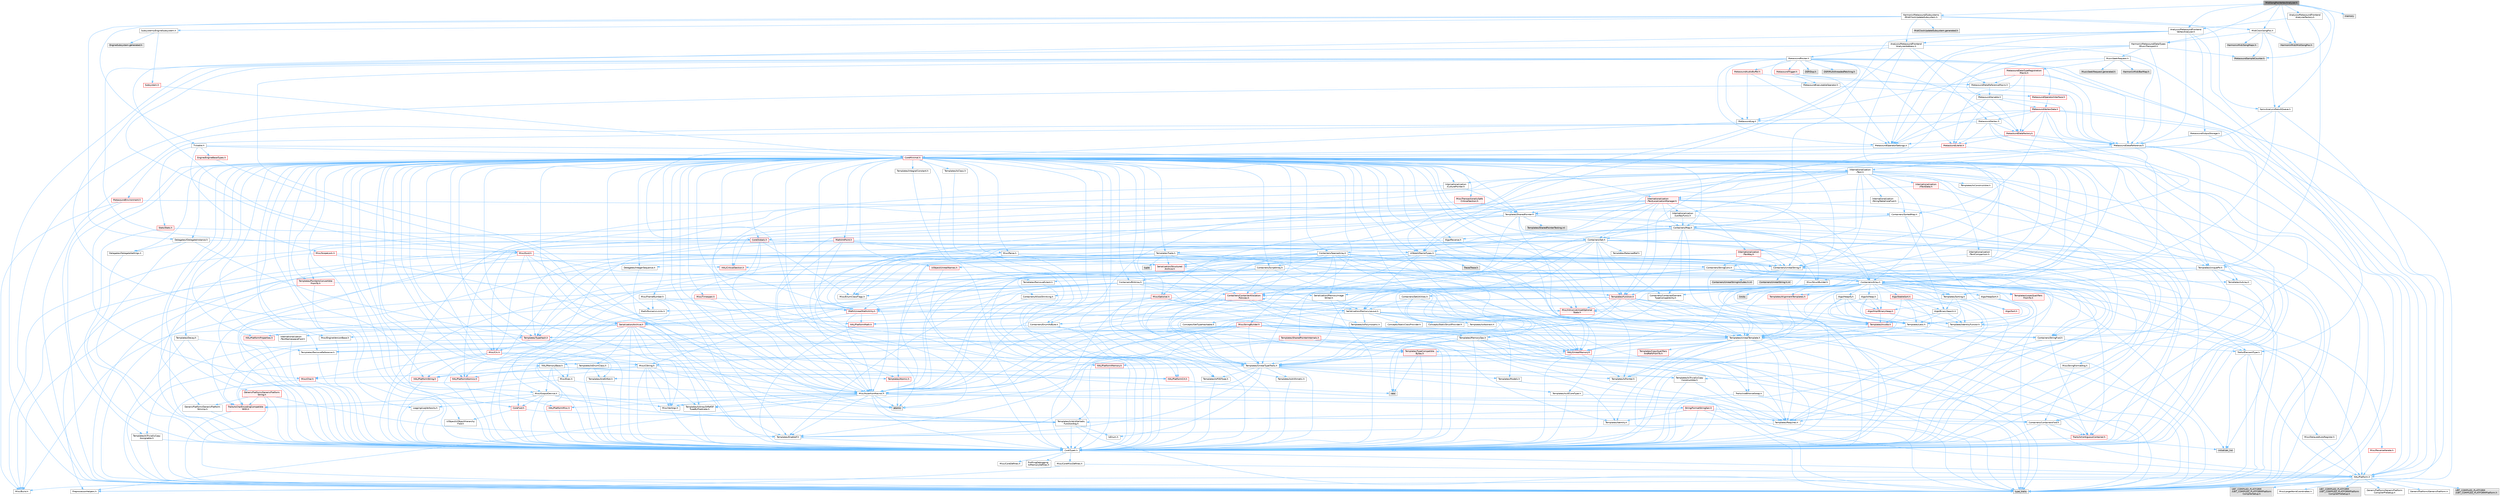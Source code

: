 digraph "MidiSongPosVertexAnalyzer.h"
{
 // INTERACTIVE_SVG=YES
 // LATEX_PDF_SIZE
  bgcolor="transparent";
  edge [fontname=Helvetica,fontsize=10,labelfontname=Helvetica,labelfontsize=10];
  node [fontname=Helvetica,fontsize=10,shape=box,height=0.2,width=0.4];
  Node1 [id="Node000001",label="MidiSongPosVertexAnalyzer.h",height=0.2,width=0.4,color="gray40", fillcolor="grey60", style="filled", fontcolor="black",tooltip=" "];
  Node1 -> Node2 [id="edge1_Node000001_Node000002",color="steelblue1",style="solid",tooltip=" "];
  Node2 [id="Node000002",label="Analysis/MetasoundFrontend\lAnalyzerFactory.h",height=0.2,width=0.4,color="grey40", fillcolor="white", style="filled",URL="$d1/dc2/MetasoundFrontendAnalyzerFactory_8h.html",tooltip=" "];
  Node2 -> Node3 [id="edge2_Node000002_Node000003",color="steelblue1",style="solid",tooltip=" "];
  Node3 [id="Node000003",label="Analysis/MetasoundFrontend\lVertexAnalyzer.h",height=0.2,width=0.4,color="grey40", fillcolor="white", style="filled",URL="$db/d7d/MetasoundFrontendVertexAnalyzer_8h.html",tooltip=" "];
  Node3 -> Node4 [id="edge3_Node000003_Node000004",color="steelblue1",style="solid",tooltip=" "];
  Node4 [id="Node000004",label="Analysis/MetasoundFrontend\lAnalyzerAddress.h",height=0.2,width=0.4,color="grey40", fillcolor="white", style="filled",URL="$d0/dd8/MetasoundFrontendAnalyzerAddress_8h.html",tooltip=" "];
  Node4 -> Node5 [id="edge4_Node000004_Node000005",color="steelblue1",style="solid",tooltip=" "];
  Node5 [id="Node000005",label="Containers/UnrealString.h",height=0.2,width=0.4,color="grey40", fillcolor="white", style="filled",URL="$d5/dba/UnrealString_8h.html",tooltip=" "];
  Node5 -> Node6 [id="edge5_Node000005_Node000006",color="steelblue1",style="solid",tooltip=" "];
  Node6 [id="Node000006",label="Containers/UnrealStringIncludes.h.inl",height=0.2,width=0.4,color="grey60", fillcolor="#E0E0E0", style="filled",tooltip=" "];
  Node5 -> Node7 [id="edge6_Node000005_Node000007",color="steelblue1",style="solid",tooltip=" "];
  Node7 [id="Node000007",label="Containers/UnrealString.h.inl",height=0.2,width=0.4,color="grey60", fillcolor="#E0E0E0", style="filled",tooltip=" "];
  Node5 -> Node8 [id="edge7_Node000005_Node000008",color="steelblue1",style="solid",tooltip=" "];
  Node8 [id="Node000008",label="Misc/StringFormatArg.h",height=0.2,width=0.4,color="grey40", fillcolor="white", style="filled",URL="$d2/d16/StringFormatArg_8h.html",tooltip=" "];
  Node8 -> Node9 [id="edge8_Node000008_Node000009",color="steelblue1",style="solid",tooltip=" "];
  Node9 [id="Node000009",label="Containers/ContainersFwd.h",height=0.2,width=0.4,color="grey40", fillcolor="white", style="filled",URL="$d4/d0a/ContainersFwd_8h.html",tooltip=" "];
  Node9 -> Node10 [id="edge9_Node000009_Node000010",color="steelblue1",style="solid",tooltip=" "];
  Node10 [id="Node000010",label="HAL/Platform.h",height=0.2,width=0.4,color="grey40", fillcolor="white", style="filled",URL="$d9/dd0/Platform_8h.html",tooltip=" "];
  Node10 -> Node11 [id="edge10_Node000010_Node000011",color="steelblue1",style="solid",tooltip=" "];
  Node11 [id="Node000011",label="Misc/Build.h",height=0.2,width=0.4,color="grey40", fillcolor="white", style="filled",URL="$d3/dbb/Build_8h.html",tooltip=" "];
  Node10 -> Node12 [id="edge11_Node000010_Node000012",color="steelblue1",style="solid",tooltip=" "];
  Node12 [id="Node000012",label="Misc/LargeWorldCoordinates.h",height=0.2,width=0.4,color="grey40", fillcolor="white", style="filled",URL="$d2/dcb/LargeWorldCoordinates_8h.html",tooltip=" "];
  Node10 -> Node13 [id="edge12_Node000010_Node000013",color="steelblue1",style="solid",tooltip=" "];
  Node13 [id="Node000013",label="type_traits",height=0.2,width=0.4,color="grey60", fillcolor="#E0E0E0", style="filled",tooltip=" "];
  Node10 -> Node14 [id="edge13_Node000010_Node000014",color="steelblue1",style="solid",tooltip=" "];
  Node14 [id="Node000014",label="PreprocessorHelpers.h",height=0.2,width=0.4,color="grey40", fillcolor="white", style="filled",URL="$db/ddb/PreprocessorHelpers_8h.html",tooltip=" "];
  Node10 -> Node15 [id="edge14_Node000010_Node000015",color="steelblue1",style="solid",tooltip=" "];
  Node15 [id="Node000015",label="UBT_COMPILED_PLATFORM\l/UBT_COMPILED_PLATFORMPlatform\lCompilerPreSetup.h",height=0.2,width=0.4,color="grey60", fillcolor="#E0E0E0", style="filled",tooltip=" "];
  Node10 -> Node16 [id="edge15_Node000010_Node000016",color="steelblue1",style="solid",tooltip=" "];
  Node16 [id="Node000016",label="GenericPlatform/GenericPlatform\lCompilerPreSetup.h",height=0.2,width=0.4,color="grey40", fillcolor="white", style="filled",URL="$d9/dc8/GenericPlatformCompilerPreSetup_8h.html",tooltip=" "];
  Node10 -> Node17 [id="edge16_Node000010_Node000017",color="steelblue1",style="solid",tooltip=" "];
  Node17 [id="Node000017",label="GenericPlatform/GenericPlatform.h",height=0.2,width=0.4,color="grey40", fillcolor="white", style="filled",URL="$d6/d84/GenericPlatform_8h.html",tooltip=" "];
  Node10 -> Node18 [id="edge17_Node000010_Node000018",color="steelblue1",style="solid",tooltip=" "];
  Node18 [id="Node000018",label="UBT_COMPILED_PLATFORM\l/UBT_COMPILED_PLATFORMPlatform.h",height=0.2,width=0.4,color="grey60", fillcolor="#E0E0E0", style="filled",tooltip=" "];
  Node10 -> Node19 [id="edge18_Node000010_Node000019",color="steelblue1",style="solid",tooltip=" "];
  Node19 [id="Node000019",label="UBT_COMPILED_PLATFORM\l/UBT_COMPILED_PLATFORMPlatform\lCompilerSetup.h",height=0.2,width=0.4,color="grey60", fillcolor="#E0E0E0", style="filled",tooltip=" "];
  Node9 -> Node20 [id="edge19_Node000009_Node000020",color="steelblue1",style="solid",tooltip=" "];
  Node20 [id="Node000020",label="CoreTypes.h",height=0.2,width=0.4,color="grey40", fillcolor="white", style="filled",URL="$dc/dec/CoreTypes_8h.html",tooltip=" "];
  Node20 -> Node10 [id="edge20_Node000020_Node000010",color="steelblue1",style="solid",tooltip=" "];
  Node20 -> Node21 [id="edge21_Node000020_Node000021",color="steelblue1",style="solid",tooltip=" "];
  Node21 [id="Node000021",label="ProfilingDebugging\l/UMemoryDefines.h",height=0.2,width=0.4,color="grey40", fillcolor="white", style="filled",URL="$d2/da2/UMemoryDefines_8h.html",tooltip=" "];
  Node20 -> Node22 [id="edge22_Node000020_Node000022",color="steelblue1",style="solid",tooltip=" "];
  Node22 [id="Node000022",label="Misc/CoreMiscDefines.h",height=0.2,width=0.4,color="grey40", fillcolor="white", style="filled",URL="$da/d38/CoreMiscDefines_8h.html",tooltip=" "];
  Node22 -> Node10 [id="edge23_Node000022_Node000010",color="steelblue1",style="solid",tooltip=" "];
  Node22 -> Node14 [id="edge24_Node000022_Node000014",color="steelblue1",style="solid",tooltip=" "];
  Node20 -> Node23 [id="edge25_Node000020_Node000023",color="steelblue1",style="solid",tooltip=" "];
  Node23 [id="Node000023",label="Misc/CoreDefines.h",height=0.2,width=0.4,color="grey40", fillcolor="white", style="filled",URL="$d3/dd2/CoreDefines_8h.html",tooltip=" "];
  Node9 -> Node24 [id="edge26_Node000009_Node000024",color="steelblue1",style="solid",tooltip=" "];
  Node24 [id="Node000024",label="Traits/IsContiguousContainer.h",height=0.2,width=0.4,color="red", fillcolor="#FFF0F0", style="filled",URL="$d5/d3c/IsContiguousContainer_8h.html",tooltip=" "];
  Node24 -> Node20 [id="edge27_Node000024_Node000020",color="steelblue1",style="solid",tooltip=" "];
  Node24 -> Node26 [id="edge28_Node000024_Node000026",color="steelblue1",style="solid",tooltip=" "];
  Node26 [id="Node000026",label="initializer_list",height=0.2,width=0.4,color="grey60", fillcolor="#E0E0E0", style="filled",tooltip=" "];
  Node4 -> Node10 [id="edge29_Node000004_Node000010",color="steelblue1",style="solid",tooltip=" "];
  Node4 -> Node27 [id="edge30_Node000004_Node000027",color="steelblue1",style="solid",tooltip=" "];
  Node27 [id="Node000027",label="MetasoundDataReferenceMacro.h",height=0.2,width=0.4,color="grey40", fillcolor="white", style="filled",URL="$d5/d33/MetasoundDataReferenceMacro_8h.html",tooltip=" "];
  Node27 -> Node28 [id="edge31_Node000027_Node000028",color="steelblue1",style="solid",tooltip=" "];
  Node28 [id="Node000028",label="MetasoundDataReference.h",height=0.2,width=0.4,color="grey40", fillcolor="white", style="filled",URL="$dc/d67/MetasoundDataReference_8h.html",tooltip=" "];
  Node28 -> Node13 [id="edge32_Node000028_Node000013",color="steelblue1",style="solid",tooltip=" "];
  Node28 -> Node5 [id="edge33_Node000028_Node000005",color="steelblue1",style="solid",tooltip=" "];
  Node28 -> Node10 [id="edge34_Node000028_Node000010",color="steelblue1",style="solid",tooltip=" "];
  Node28 -> Node29 [id="edge35_Node000028_Node000029",color="steelblue1",style="solid",tooltip=" "];
  Node29 [id="Node000029",label="Internationalization\l/Text.h",height=0.2,width=0.4,color="grey40", fillcolor="white", style="filled",URL="$d6/d35/Text_8h.html",tooltip=" "];
  Node29 -> Node20 [id="edge36_Node000029_Node000020",color="steelblue1",style="solid",tooltip=" "];
  Node29 -> Node30 [id="edge37_Node000029_Node000030",color="steelblue1",style="solid",tooltip=" "];
  Node30 [id="Node000030",label="HAL/PlatformAtomics.h",height=0.2,width=0.4,color="red", fillcolor="#FFF0F0", style="filled",URL="$d3/d36/PlatformAtomics_8h.html",tooltip=" "];
  Node30 -> Node20 [id="edge38_Node000030_Node000020",color="steelblue1",style="solid",tooltip=" "];
  Node29 -> Node33 [id="edge39_Node000029_Node000033",color="steelblue1",style="solid",tooltip=" "];
  Node33 [id="Node000033",label="Misc/AssertionMacros.h",height=0.2,width=0.4,color="grey40", fillcolor="white", style="filled",URL="$d0/dfa/AssertionMacros_8h.html",tooltip=" "];
  Node33 -> Node20 [id="edge40_Node000033_Node000020",color="steelblue1",style="solid",tooltip=" "];
  Node33 -> Node10 [id="edge41_Node000033_Node000010",color="steelblue1",style="solid",tooltip=" "];
  Node33 -> Node34 [id="edge42_Node000033_Node000034",color="steelblue1",style="solid",tooltip=" "];
  Node34 [id="Node000034",label="HAL/PlatformMisc.h",height=0.2,width=0.4,color="red", fillcolor="#FFF0F0", style="filled",URL="$d0/df5/PlatformMisc_8h.html",tooltip=" "];
  Node34 -> Node20 [id="edge43_Node000034_Node000020",color="steelblue1",style="solid",tooltip=" "];
  Node33 -> Node14 [id="edge44_Node000033_Node000014",color="steelblue1",style="solid",tooltip=" "];
  Node33 -> Node63 [id="edge45_Node000033_Node000063",color="steelblue1",style="solid",tooltip=" "];
  Node63 [id="Node000063",label="Templates/EnableIf.h",height=0.2,width=0.4,color="grey40", fillcolor="white", style="filled",URL="$d7/d60/EnableIf_8h.html",tooltip=" "];
  Node63 -> Node20 [id="edge46_Node000063_Node000020",color="steelblue1",style="solid",tooltip=" "];
  Node33 -> Node64 [id="edge47_Node000033_Node000064",color="steelblue1",style="solid",tooltip=" "];
  Node64 [id="Node000064",label="Templates/IsArrayOrRefOf\lTypeByPredicate.h",height=0.2,width=0.4,color="grey40", fillcolor="white", style="filled",URL="$d6/da1/IsArrayOrRefOfTypeByPredicate_8h.html",tooltip=" "];
  Node64 -> Node20 [id="edge48_Node000064_Node000020",color="steelblue1",style="solid",tooltip=" "];
  Node33 -> Node65 [id="edge49_Node000033_Node000065",color="steelblue1",style="solid",tooltip=" "];
  Node65 [id="Node000065",label="Templates/IsValidVariadic\lFunctionArg.h",height=0.2,width=0.4,color="grey40", fillcolor="white", style="filled",URL="$d0/dc8/IsValidVariadicFunctionArg_8h.html",tooltip=" "];
  Node65 -> Node20 [id="edge50_Node000065_Node000020",color="steelblue1",style="solid",tooltip=" "];
  Node65 -> Node66 [id="edge51_Node000065_Node000066",color="steelblue1",style="solid",tooltip=" "];
  Node66 [id="Node000066",label="IsEnum.h",height=0.2,width=0.4,color="grey40", fillcolor="white", style="filled",URL="$d4/de5/IsEnum_8h.html",tooltip=" "];
  Node65 -> Node13 [id="edge52_Node000065_Node000013",color="steelblue1",style="solid",tooltip=" "];
  Node33 -> Node67 [id="edge53_Node000033_Node000067",color="steelblue1",style="solid",tooltip=" "];
  Node67 [id="Node000067",label="Traits/IsCharEncodingCompatible\lWith.h",height=0.2,width=0.4,color="red", fillcolor="#FFF0F0", style="filled",URL="$df/dd1/IsCharEncodingCompatibleWith_8h.html",tooltip=" "];
  Node67 -> Node13 [id="edge54_Node000067_Node000013",color="steelblue1",style="solid",tooltip=" "];
  Node33 -> Node69 [id="edge55_Node000033_Node000069",color="steelblue1",style="solid",tooltip=" "];
  Node69 [id="Node000069",label="Misc/VarArgs.h",height=0.2,width=0.4,color="grey40", fillcolor="white", style="filled",URL="$d5/d6f/VarArgs_8h.html",tooltip=" "];
  Node69 -> Node20 [id="edge56_Node000069_Node000020",color="steelblue1",style="solid",tooltip=" "];
  Node33 -> Node70 [id="edge57_Node000033_Node000070",color="steelblue1",style="solid",tooltip=" "];
  Node70 [id="Node000070",label="String/FormatStringSan.h",height=0.2,width=0.4,color="red", fillcolor="#FFF0F0", style="filled",URL="$d3/d8b/FormatStringSan_8h.html",tooltip=" "];
  Node70 -> Node13 [id="edge58_Node000070_Node000013",color="steelblue1",style="solid",tooltip=" "];
  Node70 -> Node20 [id="edge59_Node000070_Node000020",color="steelblue1",style="solid",tooltip=" "];
  Node70 -> Node71 [id="edge60_Node000070_Node000071",color="steelblue1",style="solid",tooltip=" "];
  Node71 [id="Node000071",label="Templates/Requires.h",height=0.2,width=0.4,color="grey40", fillcolor="white", style="filled",URL="$dc/d96/Requires_8h.html",tooltip=" "];
  Node71 -> Node63 [id="edge61_Node000071_Node000063",color="steelblue1",style="solid",tooltip=" "];
  Node71 -> Node13 [id="edge62_Node000071_Node000013",color="steelblue1",style="solid",tooltip=" "];
  Node70 -> Node72 [id="edge63_Node000070_Node000072",color="steelblue1",style="solid",tooltip=" "];
  Node72 [id="Node000072",label="Templates/Identity.h",height=0.2,width=0.4,color="grey40", fillcolor="white", style="filled",URL="$d0/dd5/Identity_8h.html",tooltip=" "];
  Node70 -> Node65 [id="edge64_Node000070_Node000065",color="steelblue1",style="solid",tooltip=" "];
  Node70 -> Node9 [id="edge65_Node000070_Node000009",color="steelblue1",style="solid",tooltip=" "];
  Node33 -> Node76 [id="edge66_Node000033_Node000076",color="steelblue1",style="solid",tooltip=" "];
  Node76 [id="Node000076",label="atomic",height=0.2,width=0.4,color="grey60", fillcolor="#E0E0E0", style="filled",tooltip=" "];
  Node29 -> Node54 [id="edge67_Node000029_Node000054",color="steelblue1",style="solid",tooltip=" "];
  Node54 [id="Node000054",label="Misc/EnumClassFlags.h",height=0.2,width=0.4,color="grey40", fillcolor="white", style="filled",URL="$d8/de7/EnumClassFlags_8h.html",tooltip=" "];
  Node29 -> Node77 [id="edge68_Node000029_Node000077",color="steelblue1",style="solid",tooltip=" "];
  Node77 [id="Node000077",label="Templates/UnrealTypeTraits.h",height=0.2,width=0.4,color="grey40", fillcolor="white", style="filled",URL="$d2/d2d/UnrealTypeTraits_8h.html",tooltip=" "];
  Node77 -> Node20 [id="edge69_Node000077_Node000020",color="steelblue1",style="solid",tooltip=" "];
  Node77 -> Node78 [id="edge70_Node000077_Node000078",color="steelblue1",style="solid",tooltip=" "];
  Node78 [id="Node000078",label="Templates/IsPointer.h",height=0.2,width=0.4,color="grey40", fillcolor="white", style="filled",URL="$d7/d05/IsPointer_8h.html",tooltip=" "];
  Node78 -> Node20 [id="edge71_Node000078_Node000020",color="steelblue1",style="solid",tooltip=" "];
  Node77 -> Node33 [id="edge72_Node000077_Node000033",color="steelblue1",style="solid",tooltip=" "];
  Node77 -> Node79 [id="edge73_Node000077_Node000079",color="steelblue1",style="solid",tooltip=" "];
  Node79 [id="Node000079",label="Templates/AndOrNot.h",height=0.2,width=0.4,color="grey40", fillcolor="white", style="filled",URL="$db/d0a/AndOrNot_8h.html",tooltip=" "];
  Node79 -> Node20 [id="edge74_Node000079_Node000020",color="steelblue1",style="solid",tooltip=" "];
  Node77 -> Node63 [id="edge75_Node000077_Node000063",color="steelblue1",style="solid",tooltip=" "];
  Node77 -> Node80 [id="edge76_Node000077_Node000080",color="steelblue1",style="solid",tooltip=" "];
  Node80 [id="Node000080",label="Templates/IsArithmetic.h",height=0.2,width=0.4,color="grey40", fillcolor="white", style="filled",URL="$d2/d5d/IsArithmetic_8h.html",tooltip=" "];
  Node80 -> Node20 [id="edge77_Node000080_Node000020",color="steelblue1",style="solid",tooltip=" "];
  Node77 -> Node66 [id="edge78_Node000077_Node000066",color="steelblue1",style="solid",tooltip=" "];
  Node77 -> Node81 [id="edge79_Node000077_Node000081",color="steelblue1",style="solid",tooltip=" "];
  Node81 [id="Node000081",label="Templates/Models.h",height=0.2,width=0.4,color="grey40", fillcolor="white", style="filled",URL="$d3/d0c/Models_8h.html",tooltip=" "];
  Node81 -> Node72 [id="edge80_Node000081_Node000072",color="steelblue1",style="solid",tooltip=" "];
  Node77 -> Node82 [id="edge81_Node000077_Node000082",color="steelblue1",style="solid",tooltip=" "];
  Node82 [id="Node000082",label="Templates/IsPODType.h",height=0.2,width=0.4,color="grey40", fillcolor="white", style="filled",URL="$d7/db1/IsPODType_8h.html",tooltip=" "];
  Node82 -> Node20 [id="edge82_Node000082_Node000020",color="steelblue1",style="solid",tooltip=" "];
  Node77 -> Node83 [id="edge83_Node000077_Node000083",color="steelblue1",style="solid",tooltip=" "];
  Node83 [id="Node000083",label="Templates/IsUECoreType.h",height=0.2,width=0.4,color="grey40", fillcolor="white", style="filled",URL="$d1/db8/IsUECoreType_8h.html",tooltip=" "];
  Node83 -> Node20 [id="edge84_Node000083_Node000020",color="steelblue1",style="solid",tooltip=" "];
  Node83 -> Node13 [id="edge85_Node000083_Node000013",color="steelblue1",style="solid",tooltip=" "];
  Node77 -> Node84 [id="edge86_Node000077_Node000084",color="steelblue1",style="solid",tooltip=" "];
  Node84 [id="Node000084",label="Templates/IsTriviallyCopy\lConstructible.h",height=0.2,width=0.4,color="grey40", fillcolor="white", style="filled",URL="$d3/d78/IsTriviallyCopyConstructible_8h.html",tooltip=" "];
  Node84 -> Node20 [id="edge87_Node000084_Node000020",color="steelblue1",style="solid",tooltip=" "];
  Node84 -> Node13 [id="edge88_Node000084_Node000013",color="steelblue1",style="solid",tooltip=" "];
  Node29 -> Node85 [id="edge89_Node000029_Node000085",color="steelblue1",style="solid",tooltip=" "];
  Node85 [id="Node000085",label="Containers/Array.h",height=0.2,width=0.4,color="grey40", fillcolor="white", style="filled",URL="$df/dd0/Array_8h.html",tooltip=" "];
  Node85 -> Node20 [id="edge90_Node000085_Node000020",color="steelblue1",style="solid",tooltip=" "];
  Node85 -> Node33 [id="edge91_Node000085_Node000033",color="steelblue1",style="solid",tooltip=" "];
  Node85 -> Node86 [id="edge92_Node000085_Node000086",color="steelblue1",style="solid",tooltip=" "];
  Node86 [id="Node000086",label="Misc/IntrusiveUnsetOptional\lState.h",height=0.2,width=0.4,color="red", fillcolor="#FFF0F0", style="filled",URL="$d2/d0a/IntrusiveUnsetOptionalState_8h.html",tooltip=" "];
  Node85 -> Node88 [id="edge93_Node000085_Node000088",color="steelblue1",style="solid",tooltip=" "];
  Node88 [id="Node000088",label="Misc/ReverseIterate.h",height=0.2,width=0.4,color="red", fillcolor="#FFF0F0", style="filled",URL="$db/de3/ReverseIterate_8h.html",tooltip=" "];
  Node88 -> Node10 [id="edge94_Node000088_Node000010",color="steelblue1",style="solid",tooltip=" "];
  Node85 -> Node90 [id="edge95_Node000085_Node000090",color="steelblue1",style="solid",tooltip=" "];
  Node90 [id="Node000090",label="HAL/UnrealMemory.h",height=0.2,width=0.4,color="red", fillcolor="#FFF0F0", style="filled",URL="$d9/d96/UnrealMemory_8h.html",tooltip=" "];
  Node90 -> Node20 [id="edge96_Node000090_Node000020",color="steelblue1",style="solid",tooltip=" "];
  Node90 -> Node94 [id="edge97_Node000090_Node000094",color="steelblue1",style="solid",tooltip=" "];
  Node94 [id="Node000094",label="HAL/MemoryBase.h",height=0.2,width=0.4,color="grey40", fillcolor="white", style="filled",URL="$d6/d9f/MemoryBase_8h.html",tooltip=" "];
  Node94 -> Node20 [id="edge98_Node000094_Node000020",color="steelblue1",style="solid",tooltip=" "];
  Node94 -> Node30 [id="edge99_Node000094_Node000030",color="steelblue1",style="solid",tooltip=" "];
  Node94 -> Node42 [id="edge100_Node000094_Node000042",color="steelblue1",style="solid",tooltip=" "];
  Node42 [id="Node000042",label="HAL/PlatformCrt.h",height=0.2,width=0.4,color="red", fillcolor="#FFF0F0", style="filled",URL="$d8/d75/PlatformCrt_8h.html",tooltip=" "];
  Node42 -> Node43 [id="edge101_Node000042_Node000043",color="steelblue1",style="solid",tooltip=" "];
  Node43 [id="Node000043",label="new",height=0.2,width=0.4,color="grey60", fillcolor="#E0E0E0", style="filled",tooltip=" "];
  Node94 -> Node95 [id="edge102_Node000094_Node000095",color="steelblue1",style="solid",tooltip=" "];
  Node95 [id="Node000095",label="Misc/Exec.h",height=0.2,width=0.4,color="grey40", fillcolor="white", style="filled",URL="$de/ddb/Exec_8h.html",tooltip=" "];
  Node95 -> Node20 [id="edge103_Node000095_Node000020",color="steelblue1",style="solid",tooltip=" "];
  Node95 -> Node33 [id="edge104_Node000095_Node000033",color="steelblue1",style="solid",tooltip=" "];
  Node94 -> Node96 [id="edge105_Node000094_Node000096",color="steelblue1",style="solid",tooltip=" "];
  Node96 [id="Node000096",label="Misc/OutputDevice.h",height=0.2,width=0.4,color="grey40", fillcolor="white", style="filled",URL="$d7/d32/OutputDevice_8h.html",tooltip=" "];
  Node96 -> Node38 [id="edge106_Node000096_Node000038",color="steelblue1",style="solid",tooltip=" "];
  Node38 [id="Node000038",label="CoreFwd.h",height=0.2,width=0.4,color="red", fillcolor="#FFF0F0", style="filled",URL="$d1/d1e/CoreFwd_8h.html",tooltip=" "];
  Node38 -> Node20 [id="edge107_Node000038_Node000020",color="steelblue1",style="solid",tooltip=" "];
  Node38 -> Node9 [id="edge108_Node000038_Node000009",color="steelblue1",style="solid",tooltip=" "];
  Node38 -> Node40 [id="edge109_Node000038_Node000040",color="steelblue1",style="solid",tooltip=" "];
  Node40 [id="Node000040",label="UObject/UObjectHierarchy\lFwd.h",height=0.2,width=0.4,color="grey40", fillcolor="white", style="filled",URL="$d3/d13/UObjectHierarchyFwd_8h.html",tooltip=" "];
  Node96 -> Node20 [id="edge110_Node000096_Node000020",color="steelblue1",style="solid",tooltip=" "];
  Node96 -> Node97 [id="edge111_Node000096_Node000097",color="steelblue1",style="solid",tooltip=" "];
  Node97 [id="Node000097",label="Logging/LogVerbosity.h",height=0.2,width=0.4,color="grey40", fillcolor="white", style="filled",URL="$d2/d8f/LogVerbosity_8h.html",tooltip=" "];
  Node97 -> Node20 [id="edge112_Node000097_Node000020",color="steelblue1",style="solid",tooltip=" "];
  Node96 -> Node69 [id="edge113_Node000096_Node000069",color="steelblue1",style="solid",tooltip=" "];
  Node96 -> Node64 [id="edge114_Node000096_Node000064",color="steelblue1",style="solid",tooltip=" "];
  Node96 -> Node65 [id="edge115_Node000096_Node000065",color="steelblue1",style="solid",tooltip=" "];
  Node96 -> Node67 [id="edge116_Node000096_Node000067",color="steelblue1",style="solid",tooltip=" "];
  Node94 -> Node98 [id="edge117_Node000094_Node000098",color="steelblue1",style="solid",tooltip=" "];
  Node98 [id="Node000098",label="Templates/Atomic.h",height=0.2,width=0.4,color="red", fillcolor="#FFF0F0", style="filled",URL="$d3/d91/Atomic_8h.html",tooltip=" "];
  Node98 -> Node76 [id="edge118_Node000098_Node000076",color="steelblue1",style="solid",tooltip=" "];
  Node90 -> Node105 [id="edge119_Node000090_Node000105",color="steelblue1",style="solid",tooltip=" "];
  Node105 [id="Node000105",label="HAL/PlatformMemory.h",height=0.2,width=0.4,color="red", fillcolor="#FFF0F0", style="filled",URL="$de/d68/PlatformMemory_8h.html",tooltip=" "];
  Node105 -> Node20 [id="edge120_Node000105_Node000020",color="steelblue1",style="solid",tooltip=" "];
  Node90 -> Node78 [id="edge121_Node000090_Node000078",color="steelblue1",style="solid",tooltip=" "];
  Node85 -> Node77 [id="edge122_Node000085_Node000077",color="steelblue1",style="solid",tooltip=" "];
  Node85 -> Node108 [id="edge123_Node000085_Node000108",color="steelblue1",style="solid",tooltip=" "];
  Node108 [id="Node000108",label="Templates/UnrealTemplate.h",height=0.2,width=0.4,color="grey40", fillcolor="white", style="filled",URL="$d4/d24/UnrealTemplate_8h.html",tooltip=" "];
  Node108 -> Node20 [id="edge124_Node000108_Node000020",color="steelblue1",style="solid",tooltip=" "];
  Node108 -> Node78 [id="edge125_Node000108_Node000078",color="steelblue1",style="solid",tooltip=" "];
  Node108 -> Node90 [id="edge126_Node000108_Node000090",color="steelblue1",style="solid",tooltip=" "];
  Node108 -> Node109 [id="edge127_Node000108_Node000109",color="steelblue1",style="solid",tooltip=" "];
  Node109 [id="Node000109",label="Templates/CopyQualifiers\lAndRefsFromTo.h",height=0.2,width=0.4,color="red", fillcolor="#FFF0F0", style="filled",URL="$d3/db3/CopyQualifiersAndRefsFromTo_8h.html",tooltip=" "];
  Node108 -> Node77 [id="edge128_Node000108_Node000077",color="steelblue1",style="solid",tooltip=" "];
  Node108 -> Node111 [id="edge129_Node000108_Node000111",color="steelblue1",style="solid",tooltip=" "];
  Node111 [id="Node000111",label="Templates/RemoveReference.h",height=0.2,width=0.4,color="grey40", fillcolor="white", style="filled",URL="$da/dbe/RemoveReference_8h.html",tooltip=" "];
  Node111 -> Node20 [id="edge130_Node000111_Node000020",color="steelblue1",style="solid",tooltip=" "];
  Node108 -> Node71 [id="edge131_Node000108_Node000071",color="steelblue1",style="solid",tooltip=" "];
  Node108 -> Node112 [id="edge132_Node000108_Node000112",color="steelblue1",style="solid",tooltip=" "];
  Node112 [id="Node000112",label="Templates/TypeCompatible\lBytes.h",height=0.2,width=0.4,color="red", fillcolor="#FFF0F0", style="filled",URL="$df/d0a/TypeCompatibleBytes_8h.html",tooltip=" "];
  Node112 -> Node20 [id="edge133_Node000112_Node000020",color="steelblue1",style="solid",tooltip=" "];
  Node112 -> Node43 [id="edge134_Node000112_Node000043",color="steelblue1",style="solid",tooltip=" "];
  Node112 -> Node13 [id="edge135_Node000112_Node000013",color="steelblue1",style="solid",tooltip=" "];
  Node108 -> Node72 [id="edge136_Node000108_Node000072",color="steelblue1",style="solid",tooltip=" "];
  Node108 -> Node24 [id="edge137_Node000108_Node000024",color="steelblue1",style="solid",tooltip=" "];
  Node108 -> Node113 [id="edge138_Node000108_Node000113",color="steelblue1",style="solid",tooltip=" "];
  Node113 [id="Node000113",label="Traits/UseBitwiseSwap.h",height=0.2,width=0.4,color="grey40", fillcolor="white", style="filled",URL="$db/df3/UseBitwiseSwap_8h.html",tooltip=" "];
  Node113 -> Node20 [id="edge139_Node000113_Node000020",color="steelblue1",style="solid",tooltip=" "];
  Node113 -> Node13 [id="edge140_Node000113_Node000013",color="steelblue1",style="solid",tooltip=" "];
  Node108 -> Node13 [id="edge141_Node000108_Node000013",color="steelblue1",style="solid",tooltip=" "];
  Node85 -> Node114 [id="edge142_Node000085_Node000114",color="steelblue1",style="solid",tooltip=" "];
  Node114 [id="Node000114",label="Containers/AllowShrinking.h",height=0.2,width=0.4,color="grey40", fillcolor="white", style="filled",URL="$d7/d1a/AllowShrinking_8h.html",tooltip=" "];
  Node114 -> Node20 [id="edge143_Node000114_Node000020",color="steelblue1",style="solid",tooltip=" "];
  Node85 -> Node115 [id="edge144_Node000085_Node000115",color="steelblue1",style="solid",tooltip=" "];
  Node115 [id="Node000115",label="Containers/ContainerAllocation\lPolicies.h",height=0.2,width=0.4,color="red", fillcolor="#FFF0F0", style="filled",URL="$d7/dff/ContainerAllocationPolicies_8h.html",tooltip=" "];
  Node115 -> Node20 [id="edge145_Node000115_Node000020",color="steelblue1",style="solid",tooltip=" "];
  Node115 -> Node115 [id="edge146_Node000115_Node000115",color="steelblue1",style="solid",tooltip=" "];
  Node115 -> Node117 [id="edge147_Node000115_Node000117",color="steelblue1",style="solid",tooltip=" "];
  Node117 [id="Node000117",label="HAL/PlatformMath.h",height=0.2,width=0.4,color="red", fillcolor="#FFF0F0", style="filled",URL="$dc/d53/PlatformMath_8h.html",tooltip=" "];
  Node117 -> Node20 [id="edge148_Node000117_Node000020",color="steelblue1",style="solid",tooltip=" "];
  Node115 -> Node90 [id="edge149_Node000115_Node000090",color="steelblue1",style="solid",tooltip=" "];
  Node115 -> Node52 [id="edge150_Node000115_Node000052",color="steelblue1",style="solid",tooltip=" "];
  Node52 [id="Node000052",label="Math/NumericLimits.h",height=0.2,width=0.4,color="grey40", fillcolor="white", style="filled",URL="$df/d1b/NumericLimits_8h.html",tooltip=" "];
  Node52 -> Node20 [id="edge151_Node000052_Node000020",color="steelblue1",style="solid",tooltip=" "];
  Node115 -> Node33 [id="edge152_Node000115_Node000033",color="steelblue1",style="solid",tooltip=" "];
  Node115 -> Node125 [id="edge153_Node000115_Node000125",color="steelblue1",style="solid",tooltip=" "];
  Node125 [id="Node000125",label="Templates/IsPolymorphic.h",height=0.2,width=0.4,color="grey40", fillcolor="white", style="filled",URL="$dc/d20/IsPolymorphic_8h.html",tooltip=" "];
  Node115 -> Node126 [id="edge154_Node000115_Node000126",color="steelblue1",style="solid",tooltip=" "];
  Node126 [id="Node000126",label="Templates/MemoryOps.h",height=0.2,width=0.4,color="grey40", fillcolor="white", style="filled",URL="$db/dea/MemoryOps_8h.html",tooltip=" "];
  Node126 -> Node20 [id="edge155_Node000126_Node000020",color="steelblue1",style="solid",tooltip=" "];
  Node126 -> Node90 [id="edge156_Node000126_Node000090",color="steelblue1",style="solid",tooltip=" "];
  Node126 -> Node103 [id="edge157_Node000126_Node000103",color="steelblue1",style="solid",tooltip=" "];
  Node103 [id="Node000103",label="Templates/IsTriviallyCopy\lAssignable.h",height=0.2,width=0.4,color="grey40", fillcolor="white", style="filled",URL="$d2/df2/IsTriviallyCopyAssignable_8h.html",tooltip=" "];
  Node103 -> Node20 [id="edge158_Node000103_Node000020",color="steelblue1",style="solid",tooltip=" "];
  Node103 -> Node13 [id="edge159_Node000103_Node000013",color="steelblue1",style="solid",tooltip=" "];
  Node126 -> Node84 [id="edge160_Node000126_Node000084",color="steelblue1",style="solid",tooltip=" "];
  Node126 -> Node71 [id="edge161_Node000126_Node000071",color="steelblue1",style="solid",tooltip=" "];
  Node126 -> Node77 [id="edge162_Node000126_Node000077",color="steelblue1",style="solid",tooltip=" "];
  Node126 -> Node113 [id="edge163_Node000126_Node000113",color="steelblue1",style="solid",tooltip=" "];
  Node126 -> Node43 [id="edge164_Node000126_Node000043",color="steelblue1",style="solid",tooltip=" "];
  Node126 -> Node13 [id="edge165_Node000126_Node000013",color="steelblue1",style="solid",tooltip=" "];
  Node115 -> Node112 [id="edge166_Node000115_Node000112",color="steelblue1",style="solid",tooltip=" "];
  Node115 -> Node13 [id="edge167_Node000115_Node000013",color="steelblue1",style="solid",tooltip=" "];
  Node85 -> Node127 [id="edge168_Node000085_Node000127",color="steelblue1",style="solid",tooltip=" "];
  Node127 [id="Node000127",label="Containers/ContainerElement\lTypeCompatibility.h",height=0.2,width=0.4,color="grey40", fillcolor="white", style="filled",URL="$df/ddf/ContainerElementTypeCompatibility_8h.html",tooltip=" "];
  Node127 -> Node20 [id="edge169_Node000127_Node000020",color="steelblue1",style="solid",tooltip=" "];
  Node127 -> Node77 [id="edge170_Node000127_Node000077",color="steelblue1",style="solid",tooltip=" "];
  Node85 -> Node128 [id="edge171_Node000085_Node000128",color="steelblue1",style="solid",tooltip=" "];
  Node128 [id="Node000128",label="Serialization/Archive.h",height=0.2,width=0.4,color="red", fillcolor="#FFF0F0", style="filled",URL="$d7/d3b/Archive_8h.html",tooltip=" "];
  Node128 -> Node38 [id="edge172_Node000128_Node000038",color="steelblue1",style="solid",tooltip=" "];
  Node128 -> Node20 [id="edge173_Node000128_Node000020",color="steelblue1",style="solid",tooltip=" "];
  Node128 -> Node129 [id="edge174_Node000128_Node000129",color="steelblue1",style="solid",tooltip=" "];
  Node129 [id="Node000129",label="HAL/PlatformProperties.h",height=0.2,width=0.4,color="red", fillcolor="#FFF0F0", style="filled",URL="$d9/db0/PlatformProperties_8h.html",tooltip=" "];
  Node129 -> Node20 [id="edge175_Node000129_Node000020",color="steelblue1",style="solid",tooltip=" "];
  Node128 -> Node132 [id="edge176_Node000128_Node000132",color="steelblue1",style="solid",tooltip=" "];
  Node132 [id="Node000132",label="Internationalization\l/TextNamespaceFwd.h",height=0.2,width=0.4,color="grey40", fillcolor="white", style="filled",URL="$d8/d97/TextNamespaceFwd_8h.html",tooltip=" "];
  Node132 -> Node20 [id="edge177_Node000132_Node000020",color="steelblue1",style="solid",tooltip=" "];
  Node128 -> Node33 [id="edge178_Node000128_Node000033",color="steelblue1",style="solid",tooltip=" "];
  Node128 -> Node11 [id="edge179_Node000128_Node000011",color="steelblue1",style="solid",tooltip=" "];
  Node128 -> Node133 [id="edge180_Node000128_Node000133",color="steelblue1",style="solid",tooltip=" "];
  Node133 [id="Node000133",label="Misc/EngineVersionBase.h",height=0.2,width=0.4,color="grey40", fillcolor="white", style="filled",URL="$d5/d2b/EngineVersionBase_8h.html",tooltip=" "];
  Node133 -> Node20 [id="edge181_Node000133_Node000020",color="steelblue1",style="solid",tooltip=" "];
  Node128 -> Node69 [id="edge182_Node000128_Node000069",color="steelblue1",style="solid",tooltip=" "];
  Node128 -> Node63 [id="edge183_Node000128_Node000063",color="steelblue1",style="solid",tooltip=" "];
  Node128 -> Node64 [id="edge184_Node000128_Node000064",color="steelblue1",style="solid",tooltip=" "];
  Node128 -> Node136 [id="edge185_Node000128_Node000136",color="steelblue1",style="solid",tooltip=" "];
  Node136 [id="Node000136",label="Templates/IsEnumClass.h",height=0.2,width=0.4,color="grey40", fillcolor="white", style="filled",URL="$d7/d15/IsEnumClass_8h.html",tooltip=" "];
  Node136 -> Node20 [id="edge186_Node000136_Node000020",color="steelblue1",style="solid",tooltip=" "];
  Node136 -> Node79 [id="edge187_Node000136_Node000079",color="steelblue1",style="solid",tooltip=" "];
  Node128 -> Node65 [id="edge188_Node000128_Node000065",color="steelblue1",style="solid",tooltip=" "];
  Node128 -> Node108 [id="edge189_Node000128_Node000108",color="steelblue1",style="solid",tooltip=" "];
  Node128 -> Node67 [id="edge190_Node000128_Node000067",color="steelblue1",style="solid",tooltip=" "];
  Node85 -> Node138 [id="edge191_Node000085_Node000138",color="steelblue1",style="solid",tooltip=" "];
  Node138 [id="Node000138",label="Serialization/MemoryImage\lWriter.h",height=0.2,width=0.4,color="grey40", fillcolor="white", style="filled",URL="$d0/d08/MemoryImageWriter_8h.html",tooltip=" "];
  Node138 -> Node20 [id="edge192_Node000138_Node000020",color="steelblue1",style="solid",tooltip=" "];
  Node138 -> Node139 [id="edge193_Node000138_Node000139",color="steelblue1",style="solid",tooltip=" "];
  Node139 [id="Node000139",label="Serialization/MemoryLayout.h",height=0.2,width=0.4,color="grey40", fillcolor="white", style="filled",URL="$d7/d66/MemoryLayout_8h.html",tooltip=" "];
  Node139 -> Node140 [id="edge194_Node000139_Node000140",color="steelblue1",style="solid",tooltip=" "];
  Node140 [id="Node000140",label="Concepts/StaticClassProvider.h",height=0.2,width=0.4,color="grey40", fillcolor="white", style="filled",URL="$dd/d83/StaticClassProvider_8h.html",tooltip=" "];
  Node139 -> Node141 [id="edge195_Node000139_Node000141",color="steelblue1",style="solid",tooltip=" "];
  Node141 [id="Node000141",label="Concepts/StaticStructProvider.h",height=0.2,width=0.4,color="grey40", fillcolor="white", style="filled",URL="$d5/d77/StaticStructProvider_8h.html",tooltip=" "];
  Node139 -> Node142 [id="edge196_Node000139_Node000142",color="steelblue1",style="solid",tooltip=" "];
  Node142 [id="Node000142",label="Containers/EnumAsByte.h",height=0.2,width=0.4,color="grey40", fillcolor="white", style="filled",URL="$d6/d9a/EnumAsByte_8h.html",tooltip=" "];
  Node142 -> Node20 [id="edge197_Node000142_Node000020",color="steelblue1",style="solid",tooltip=" "];
  Node142 -> Node82 [id="edge198_Node000142_Node000082",color="steelblue1",style="solid",tooltip=" "];
  Node142 -> Node143 [id="edge199_Node000142_Node000143",color="steelblue1",style="solid",tooltip=" "];
  Node143 [id="Node000143",label="Templates/TypeHash.h",height=0.2,width=0.4,color="red", fillcolor="#FFF0F0", style="filled",URL="$d1/d62/TypeHash_8h.html",tooltip=" "];
  Node143 -> Node20 [id="edge200_Node000143_Node000020",color="steelblue1",style="solid",tooltip=" "];
  Node143 -> Node71 [id="edge201_Node000143_Node000071",color="steelblue1",style="solid",tooltip=" "];
  Node143 -> Node144 [id="edge202_Node000143_Node000144",color="steelblue1",style="solid",tooltip=" "];
  Node144 [id="Node000144",label="Misc/Crc.h",height=0.2,width=0.4,color="red", fillcolor="#FFF0F0", style="filled",URL="$d4/dd2/Crc_8h.html",tooltip=" "];
  Node144 -> Node20 [id="edge203_Node000144_Node000020",color="steelblue1",style="solid",tooltip=" "];
  Node144 -> Node92 [id="edge204_Node000144_Node000092",color="steelblue1",style="solid",tooltip=" "];
  Node92 [id="Node000092",label="HAL/PlatformString.h",height=0.2,width=0.4,color="red", fillcolor="#FFF0F0", style="filled",URL="$db/db5/PlatformString_8h.html",tooltip=" "];
  Node92 -> Node20 [id="edge205_Node000092_Node000020",color="steelblue1",style="solid",tooltip=" "];
  Node144 -> Node33 [id="edge206_Node000144_Node000033",color="steelblue1",style="solid",tooltip=" "];
  Node144 -> Node145 [id="edge207_Node000144_Node000145",color="steelblue1",style="solid",tooltip=" "];
  Node145 [id="Node000145",label="Misc/CString.h",height=0.2,width=0.4,color="grey40", fillcolor="white", style="filled",URL="$d2/d49/CString_8h.html",tooltip=" "];
  Node145 -> Node20 [id="edge208_Node000145_Node000020",color="steelblue1",style="solid",tooltip=" "];
  Node145 -> Node42 [id="edge209_Node000145_Node000042",color="steelblue1",style="solid",tooltip=" "];
  Node145 -> Node92 [id="edge210_Node000145_Node000092",color="steelblue1",style="solid",tooltip=" "];
  Node145 -> Node33 [id="edge211_Node000145_Node000033",color="steelblue1",style="solid",tooltip=" "];
  Node145 -> Node146 [id="edge212_Node000145_Node000146",color="steelblue1",style="solid",tooltip=" "];
  Node146 [id="Node000146",label="Misc/Char.h",height=0.2,width=0.4,color="red", fillcolor="#FFF0F0", style="filled",URL="$d0/d58/Char_8h.html",tooltip=" "];
  Node146 -> Node20 [id="edge213_Node000146_Node000020",color="steelblue1",style="solid",tooltip=" "];
  Node146 -> Node13 [id="edge214_Node000146_Node000013",color="steelblue1",style="solid",tooltip=" "];
  Node145 -> Node69 [id="edge215_Node000145_Node000069",color="steelblue1",style="solid",tooltip=" "];
  Node145 -> Node64 [id="edge216_Node000145_Node000064",color="steelblue1",style="solid",tooltip=" "];
  Node145 -> Node65 [id="edge217_Node000145_Node000065",color="steelblue1",style="solid",tooltip=" "];
  Node145 -> Node67 [id="edge218_Node000145_Node000067",color="steelblue1",style="solid",tooltip=" "];
  Node144 -> Node146 [id="edge219_Node000144_Node000146",color="steelblue1",style="solid",tooltip=" "];
  Node144 -> Node77 [id="edge220_Node000144_Node000077",color="steelblue1",style="solid",tooltip=" "];
  Node143 -> Node13 [id="edge221_Node000143_Node000013",color="steelblue1",style="solid",tooltip=" "];
  Node139 -> Node36 [id="edge222_Node000139_Node000036",color="steelblue1",style="solid",tooltip=" "];
  Node36 [id="Node000036",label="Containers/StringFwd.h",height=0.2,width=0.4,color="grey40", fillcolor="white", style="filled",URL="$df/d37/StringFwd_8h.html",tooltip=" "];
  Node36 -> Node20 [id="edge223_Node000036_Node000020",color="steelblue1",style="solid",tooltip=" "];
  Node36 -> Node37 [id="edge224_Node000036_Node000037",color="steelblue1",style="solid",tooltip=" "];
  Node37 [id="Node000037",label="Traits/ElementType.h",height=0.2,width=0.4,color="grey40", fillcolor="white", style="filled",URL="$d5/d4f/ElementType_8h.html",tooltip=" "];
  Node37 -> Node10 [id="edge225_Node000037_Node000010",color="steelblue1",style="solid",tooltip=" "];
  Node37 -> Node26 [id="edge226_Node000037_Node000026",color="steelblue1",style="solid",tooltip=" "];
  Node37 -> Node13 [id="edge227_Node000037_Node000013",color="steelblue1",style="solid",tooltip=" "];
  Node36 -> Node24 [id="edge228_Node000036_Node000024",color="steelblue1",style="solid",tooltip=" "];
  Node139 -> Node90 [id="edge229_Node000139_Node000090",color="steelblue1",style="solid",tooltip=" "];
  Node139 -> Node150 [id="edge230_Node000139_Node000150",color="steelblue1",style="solid",tooltip=" "];
  Node150 [id="Node000150",label="Misc/DelayedAutoRegister.h",height=0.2,width=0.4,color="grey40", fillcolor="white", style="filled",URL="$d1/dda/DelayedAutoRegister_8h.html",tooltip=" "];
  Node150 -> Node10 [id="edge231_Node000150_Node000010",color="steelblue1",style="solid",tooltip=" "];
  Node139 -> Node63 [id="edge232_Node000139_Node000063",color="steelblue1",style="solid",tooltip=" "];
  Node139 -> Node151 [id="edge233_Node000139_Node000151",color="steelblue1",style="solid",tooltip=" "];
  Node151 [id="Node000151",label="Templates/IsAbstract.h",height=0.2,width=0.4,color="grey40", fillcolor="white", style="filled",URL="$d8/db7/IsAbstract_8h.html",tooltip=" "];
  Node139 -> Node125 [id="edge234_Node000139_Node000125",color="steelblue1",style="solid",tooltip=" "];
  Node139 -> Node81 [id="edge235_Node000139_Node000081",color="steelblue1",style="solid",tooltip=" "];
  Node139 -> Node108 [id="edge236_Node000139_Node000108",color="steelblue1",style="solid",tooltip=" "];
  Node85 -> Node152 [id="edge237_Node000085_Node000152",color="steelblue1",style="solid",tooltip=" "];
  Node152 [id="Node000152",label="Algo/Heapify.h",height=0.2,width=0.4,color="grey40", fillcolor="white", style="filled",URL="$d0/d2a/Heapify_8h.html",tooltip=" "];
  Node152 -> Node153 [id="edge238_Node000152_Node000153",color="steelblue1",style="solid",tooltip=" "];
  Node153 [id="Node000153",label="Algo/Impl/BinaryHeap.h",height=0.2,width=0.4,color="red", fillcolor="#FFF0F0", style="filled",URL="$d7/da3/Algo_2Impl_2BinaryHeap_8h.html",tooltip=" "];
  Node153 -> Node154 [id="edge239_Node000153_Node000154",color="steelblue1",style="solid",tooltip=" "];
  Node154 [id="Node000154",label="Templates/Invoke.h",height=0.2,width=0.4,color="red", fillcolor="#FFF0F0", style="filled",URL="$d7/deb/Invoke_8h.html",tooltip=" "];
  Node154 -> Node20 [id="edge240_Node000154_Node000020",color="steelblue1",style="solid",tooltip=" "];
  Node154 -> Node108 [id="edge241_Node000154_Node000108",color="steelblue1",style="solid",tooltip=" "];
  Node154 -> Node13 [id="edge242_Node000154_Node000013",color="steelblue1",style="solid",tooltip=" "];
  Node153 -> Node13 [id="edge243_Node000153_Node000013",color="steelblue1",style="solid",tooltip=" "];
  Node152 -> Node158 [id="edge244_Node000152_Node000158",color="steelblue1",style="solid",tooltip=" "];
  Node158 [id="Node000158",label="Templates/IdentityFunctor.h",height=0.2,width=0.4,color="grey40", fillcolor="white", style="filled",URL="$d7/d2e/IdentityFunctor_8h.html",tooltip=" "];
  Node158 -> Node10 [id="edge245_Node000158_Node000010",color="steelblue1",style="solid",tooltip=" "];
  Node152 -> Node154 [id="edge246_Node000152_Node000154",color="steelblue1",style="solid",tooltip=" "];
  Node152 -> Node159 [id="edge247_Node000152_Node000159",color="steelblue1",style="solid",tooltip=" "];
  Node159 [id="Node000159",label="Templates/Less.h",height=0.2,width=0.4,color="grey40", fillcolor="white", style="filled",URL="$de/dc8/Less_8h.html",tooltip=" "];
  Node159 -> Node20 [id="edge248_Node000159_Node000020",color="steelblue1",style="solid",tooltip=" "];
  Node159 -> Node108 [id="edge249_Node000159_Node000108",color="steelblue1",style="solid",tooltip=" "];
  Node152 -> Node108 [id="edge250_Node000152_Node000108",color="steelblue1",style="solid",tooltip=" "];
  Node85 -> Node160 [id="edge251_Node000085_Node000160",color="steelblue1",style="solid",tooltip=" "];
  Node160 [id="Node000160",label="Algo/HeapSort.h",height=0.2,width=0.4,color="grey40", fillcolor="white", style="filled",URL="$d3/d92/HeapSort_8h.html",tooltip=" "];
  Node160 -> Node153 [id="edge252_Node000160_Node000153",color="steelblue1",style="solid",tooltip=" "];
  Node160 -> Node158 [id="edge253_Node000160_Node000158",color="steelblue1",style="solid",tooltip=" "];
  Node160 -> Node159 [id="edge254_Node000160_Node000159",color="steelblue1",style="solid",tooltip=" "];
  Node160 -> Node108 [id="edge255_Node000160_Node000108",color="steelblue1",style="solid",tooltip=" "];
  Node85 -> Node161 [id="edge256_Node000085_Node000161",color="steelblue1",style="solid",tooltip=" "];
  Node161 [id="Node000161",label="Algo/IsHeap.h",height=0.2,width=0.4,color="grey40", fillcolor="white", style="filled",URL="$de/d32/IsHeap_8h.html",tooltip=" "];
  Node161 -> Node153 [id="edge257_Node000161_Node000153",color="steelblue1",style="solid",tooltip=" "];
  Node161 -> Node158 [id="edge258_Node000161_Node000158",color="steelblue1",style="solid",tooltip=" "];
  Node161 -> Node154 [id="edge259_Node000161_Node000154",color="steelblue1",style="solid",tooltip=" "];
  Node161 -> Node159 [id="edge260_Node000161_Node000159",color="steelblue1",style="solid",tooltip=" "];
  Node161 -> Node108 [id="edge261_Node000161_Node000108",color="steelblue1",style="solid",tooltip=" "];
  Node85 -> Node153 [id="edge262_Node000085_Node000153",color="steelblue1",style="solid",tooltip=" "];
  Node85 -> Node162 [id="edge263_Node000085_Node000162",color="steelblue1",style="solid",tooltip=" "];
  Node162 [id="Node000162",label="Algo/StableSort.h",height=0.2,width=0.4,color="red", fillcolor="#FFF0F0", style="filled",URL="$d7/d3c/StableSort_8h.html",tooltip=" "];
  Node162 -> Node163 [id="edge264_Node000162_Node000163",color="steelblue1",style="solid",tooltip=" "];
  Node163 [id="Node000163",label="Algo/BinarySearch.h",height=0.2,width=0.4,color="grey40", fillcolor="white", style="filled",URL="$db/db4/BinarySearch_8h.html",tooltip=" "];
  Node163 -> Node158 [id="edge265_Node000163_Node000158",color="steelblue1",style="solid",tooltip=" "];
  Node163 -> Node154 [id="edge266_Node000163_Node000154",color="steelblue1",style="solid",tooltip=" "];
  Node163 -> Node159 [id="edge267_Node000163_Node000159",color="steelblue1",style="solid",tooltip=" "];
  Node162 -> Node158 [id="edge268_Node000162_Node000158",color="steelblue1",style="solid",tooltip=" "];
  Node162 -> Node154 [id="edge269_Node000162_Node000154",color="steelblue1",style="solid",tooltip=" "];
  Node162 -> Node159 [id="edge270_Node000162_Node000159",color="steelblue1",style="solid",tooltip=" "];
  Node162 -> Node108 [id="edge271_Node000162_Node000108",color="steelblue1",style="solid",tooltip=" "];
  Node85 -> Node165 [id="edge272_Node000085_Node000165",color="steelblue1",style="solid",tooltip=" "];
  Node165 [id="Node000165",label="Concepts/GetTypeHashable.h",height=0.2,width=0.4,color="grey40", fillcolor="white", style="filled",URL="$d3/da2/GetTypeHashable_8h.html",tooltip=" "];
  Node165 -> Node20 [id="edge273_Node000165_Node000020",color="steelblue1",style="solid",tooltip=" "];
  Node165 -> Node143 [id="edge274_Node000165_Node000143",color="steelblue1",style="solid",tooltip=" "];
  Node85 -> Node158 [id="edge275_Node000085_Node000158",color="steelblue1",style="solid",tooltip=" "];
  Node85 -> Node154 [id="edge276_Node000085_Node000154",color="steelblue1",style="solid",tooltip=" "];
  Node85 -> Node159 [id="edge277_Node000085_Node000159",color="steelblue1",style="solid",tooltip=" "];
  Node85 -> Node166 [id="edge278_Node000085_Node000166",color="steelblue1",style="solid",tooltip=" "];
  Node166 [id="Node000166",label="Templates/LosesQualifiers\lFromTo.h",height=0.2,width=0.4,color="red", fillcolor="#FFF0F0", style="filled",URL="$d2/db3/LosesQualifiersFromTo_8h.html",tooltip=" "];
  Node166 -> Node13 [id="edge279_Node000166_Node000013",color="steelblue1",style="solid",tooltip=" "];
  Node85 -> Node71 [id="edge280_Node000085_Node000071",color="steelblue1",style="solid",tooltip=" "];
  Node85 -> Node167 [id="edge281_Node000085_Node000167",color="steelblue1",style="solid",tooltip=" "];
  Node167 [id="Node000167",label="Templates/Sorting.h",height=0.2,width=0.4,color="grey40", fillcolor="white", style="filled",URL="$d3/d9e/Sorting_8h.html",tooltip=" "];
  Node167 -> Node20 [id="edge282_Node000167_Node000020",color="steelblue1",style="solid",tooltip=" "];
  Node167 -> Node163 [id="edge283_Node000167_Node000163",color="steelblue1",style="solid",tooltip=" "];
  Node167 -> Node168 [id="edge284_Node000167_Node000168",color="steelblue1",style="solid",tooltip=" "];
  Node168 [id="Node000168",label="Algo/Sort.h",height=0.2,width=0.4,color="red", fillcolor="#FFF0F0", style="filled",URL="$d1/d87/Sort_8h.html",tooltip=" "];
  Node167 -> Node117 [id="edge285_Node000167_Node000117",color="steelblue1",style="solid",tooltip=" "];
  Node167 -> Node159 [id="edge286_Node000167_Node000159",color="steelblue1",style="solid",tooltip=" "];
  Node85 -> Node171 [id="edge287_Node000085_Node000171",color="steelblue1",style="solid",tooltip=" "];
  Node171 [id="Node000171",label="Templates/AlignmentTemplates.h",height=0.2,width=0.4,color="red", fillcolor="#FFF0F0", style="filled",URL="$dd/d32/AlignmentTemplates_8h.html",tooltip=" "];
  Node171 -> Node20 [id="edge288_Node000171_Node000020",color="steelblue1",style="solid",tooltip=" "];
  Node171 -> Node78 [id="edge289_Node000171_Node000078",color="steelblue1",style="solid",tooltip=" "];
  Node85 -> Node37 [id="edge290_Node000085_Node000037",color="steelblue1",style="solid",tooltip=" "];
  Node85 -> Node123 [id="edge291_Node000085_Node000123",color="steelblue1",style="solid",tooltip=" "];
  Node123 [id="Node000123",label="limits",height=0.2,width=0.4,color="grey60", fillcolor="#E0E0E0", style="filled",tooltip=" "];
  Node85 -> Node13 [id="edge292_Node000085_Node000013",color="steelblue1",style="solid",tooltip=" "];
  Node29 -> Node5 [id="edge293_Node000029_Node000005",color="steelblue1",style="solid",tooltip=" "];
  Node29 -> Node172 [id="edge294_Node000029_Node000172",color="steelblue1",style="solid",tooltip=" "];
  Node172 [id="Node000172",label="Containers/SortedMap.h",height=0.2,width=0.4,color="grey40", fillcolor="white", style="filled",URL="$d1/dcf/SortedMap_8h.html",tooltip=" "];
  Node172 -> Node173 [id="edge295_Node000172_Node000173",color="steelblue1",style="solid",tooltip=" "];
  Node173 [id="Node000173",label="Containers/Map.h",height=0.2,width=0.4,color="grey40", fillcolor="white", style="filled",URL="$df/d79/Map_8h.html",tooltip=" "];
  Node173 -> Node20 [id="edge296_Node000173_Node000020",color="steelblue1",style="solid",tooltip=" "];
  Node173 -> Node174 [id="edge297_Node000173_Node000174",color="steelblue1",style="solid",tooltip=" "];
  Node174 [id="Node000174",label="Algo/Reverse.h",height=0.2,width=0.4,color="grey40", fillcolor="white", style="filled",URL="$d5/d93/Reverse_8h.html",tooltip=" "];
  Node174 -> Node20 [id="edge298_Node000174_Node000020",color="steelblue1",style="solid",tooltip=" "];
  Node174 -> Node108 [id="edge299_Node000174_Node000108",color="steelblue1",style="solid",tooltip=" "];
  Node173 -> Node127 [id="edge300_Node000173_Node000127",color="steelblue1",style="solid",tooltip=" "];
  Node173 -> Node175 [id="edge301_Node000173_Node000175",color="steelblue1",style="solid",tooltip=" "];
  Node175 [id="Node000175",label="Containers/Set.h",height=0.2,width=0.4,color="grey40", fillcolor="white", style="filled",URL="$d4/d45/Set_8h.html",tooltip=" "];
  Node175 -> Node115 [id="edge302_Node000175_Node000115",color="steelblue1",style="solid",tooltip=" "];
  Node175 -> Node127 [id="edge303_Node000175_Node000127",color="steelblue1",style="solid",tooltip=" "];
  Node175 -> Node176 [id="edge304_Node000175_Node000176",color="steelblue1",style="solid",tooltip=" "];
  Node176 [id="Node000176",label="Containers/SetUtilities.h",height=0.2,width=0.4,color="grey40", fillcolor="white", style="filled",URL="$dc/de5/SetUtilities_8h.html",tooltip=" "];
  Node176 -> Node20 [id="edge305_Node000176_Node000020",color="steelblue1",style="solid",tooltip=" "];
  Node176 -> Node139 [id="edge306_Node000176_Node000139",color="steelblue1",style="solid",tooltip=" "];
  Node176 -> Node126 [id="edge307_Node000176_Node000126",color="steelblue1",style="solid",tooltip=" "];
  Node176 -> Node77 [id="edge308_Node000176_Node000077",color="steelblue1",style="solid",tooltip=" "];
  Node175 -> Node177 [id="edge309_Node000175_Node000177",color="steelblue1",style="solid",tooltip=" "];
  Node177 [id="Node000177",label="Containers/SparseArray.h",height=0.2,width=0.4,color="grey40", fillcolor="white", style="filled",URL="$d5/dbf/SparseArray_8h.html",tooltip=" "];
  Node177 -> Node20 [id="edge310_Node000177_Node000020",color="steelblue1",style="solid",tooltip=" "];
  Node177 -> Node33 [id="edge311_Node000177_Node000033",color="steelblue1",style="solid",tooltip=" "];
  Node177 -> Node90 [id="edge312_Node000177_Node000090",color="steelblue1",style="solid",tooltip=" "];
  Node177 -> Node77 [id="edge313_Node000177_Node000077",color="steelblue1",style="solid",tooltip=" "];
  Node177 -> Node108 [id="edge314_Node000177_Node000108",color="steelblue1",style="solid",tooltip=" "];
  Node177 -> Node115 [id="edge315_Node000177_Node000115",color="steelblue1",style="solid",tooltip=" "];
  Node177 -> Node159 [id="edge316_Node000177_Node000159",color="steelblue1",style="solid",tooltip=" "];
  Node177 -> Node85 [id="edge317_Node000177_Node000085",color="steelblue1",style="solid",tooltip=" "];
  Node177 -> Node170 [id="edge318_Node000177_Node000170",color="steelblue1",style="solid",tooltip=" "];
  Node170 [id="Node000170",label="Math/UnrealMathUtility.h",height=0.2,width=0.4,color="red", fillcolor="#FFF0F0", style="filled",URL="$db/db8/UnrealMathUtility_8h.html",tooltip=" "];
  Node170 -> Node20 [id="edge319_Node000170_Node000020",color="steelblue1",style="solid",tooltip=" "];
  Node170 -> Node33 [id="edge320_Node000170_Node000033",color="steelblue1",style="solid",tooltip=" "];
  Node170 -> Node117 [id="edge321_Node000170_Node000117",color="steelblue1",style="solid",tooltip=" "];
  Node170 -> Node72 [id="edge322_Node000170_Node000072",color="steelblue1",style="solid",tooltip=" "];
  Node170 -> Node71 [id="edge323_Node000170_Node000071",color="steelblue1",style="solid",tooltip=" "];
  Node177 -> Node178 [id="edge324_Node000177_Node000178",color="steelblue1",style="solid",tooltip=" "];
  Node178 [id="Node000178",label="Containers/ScriptArray.h",height=0.2,width=0.4,color="grey40", fillcolor="white", style="filled",URL="$dc/daf/ScriptArray_8h.html",tooltip=" "];
  Node178 -> Node20 [id="edge325_Node000178_Node000020",color="steelblue1",style="solid",tooltip=" "];
  Node178 -> Node33 [id="edge326_Node000178_Node000033",color="steelblue1",style="solid",tooltip=" "];
  Node178 -> Node90 [id="edge327_Node000178_Node000090",color="steelblue1",style="solid",tooltip=" "];
  Node178 -> Node114 [id="edge328_Node000178_Node000114",color="steelblue1",style="solid",tooltip=" "];
  Node178 -> Node115 [id="edge329_Node000178_Node000115",color="steelblue1",style="solid",tooltip=" "];
  Node178 -> Node85 [id="edge330_Node000178_Node000085",color="steelblue1",style="solid",tooltip=" "];
  Node178 -> Node26 [id="edge331_Node000178_Node000026",color="steelblue1",style="solid",tooltip=" "];
  Node177 -> Node179 [id="edge332_Node000177_Node000179",color="steelblue1",style="solid",tooltip=" "];
  Node179 [id="Node000179",label="Containers/BitArray.h",height=0.2,width=0.4,color="grey40", fillcolor="white", style="filled",URL="$d1/de4/BitArray_8h.html",tooltip=" "];
  Node179 -> Node115 [id="edge333_Node000179_Node000115",color="steelblue1",style="solid",tooltip=" "];
  Node179 -> Node20 [id="edge334_Node000179_Node000020",color="steelblue1",style="solid",tooltip=" "];
  Node179 -> Node30 [id="edge335_Node000179_Node000030",color="steelblue1",style="solid",tooltip=" "];
  Node179 -> Node90 [id="edge336_Node000179_Node000090",color="steelblue1",style="solid",tooltip=" "];
  Node179 -> Node170 [id="edge337_Node000179_Node000170",color="steelblue1",style="solid",tooltip=" "];
  Node179 -> Node33 [id="edge338_Node000179_Node000033",color="steelblue1",style="solid",tooltip=" "];
  Node179 -> Node54 [id="edge339_Node000179_Node000054",color="steelblue1",style="solid",tooltip=" "];
  Node179 -> Node128 [id="edge340_Node000179_Node000128",color="steelblue1",style="solid",tooltip=" "];
  Node179 -> Node138 [id="edge341_Node000179_Node000138",color="steelblue1",style="solid",tooltip=" "];
  Node179 -> Node139 [id="edge342_Node000179_Node000139",color="steelblue1",style="solid",tooltip=" "];
  Node179 -> Node63 [id="edge343_Node000179_Node000063",color="steelblue1",style="solid",tooltip=" "];
  Node179 -> Node154 [id="edge344_Node000179_Node000154",color="steelblue1",style="solid",tooltip=" "];
  Node179 -> Node108 [id="edge345_Node000179_Node000108",color="steelblue1",style="solid",tooltip=" "];
  Node179 -> Node77 [id="edge346_Node000179_Node000077",color="steelblue1",style="solid",tooltip=" "];
  Node177 -> Node180 [id="edge347_Node000177_Node000180",color="steelblue1",style="solid",tooltip=" "];
  Node180 [id="Node000180",label="Serialization/Structured\lArchive.h",height=0.2,width=0.4,color="red", fillcolor="#FFF0F0", style="filled",URL="$d9/d1e/StructuredArchive_8h.html",tooltip=" "];
  Node180 -> Node85 [id="edge348_Node000180_Node000085",color="steelblue1",style="solid",tooltip=" "];
  Node180 -> Node115 [id="edge349_Node000180_Node000115",color="steelblue1",style="solid",tooltip=" "];
  Node180 -> Node20 [id="edge350_Node000180_Node000020",color="steelblue1",style="solid",tooltip=" "];
  Node180 -> Node11 [id="edge351_Node000180_Node000011",color="steelblue1",style="solid",tooltip=" "];
  Node180 -> Node128 [id="edge352_Node000180_Node000128",color="steelblue1",style="solid",tooltip=" "];
  Node177 -> Node138 [id="edge353_Node000177_Node000138",color="steelblue1",style="solid",tooltip=" "];
  Node177 -> Node5 [id="edge354_Node000177_Node000005",color="steelblue1",style="solid",tooltip=" "];
  Node177 -> Node86 [id="edge355_Node000177_Node000086",color="steelblue1",style="solid",tooltip=" "];
  Node175 -> Node9 [id="edge356_Node000175_Node000009",color="steelblue1",style="solid",tooltip=" "];
  Node175 -> Node170 [id="edge357_Node000175_Node000170",color="steelblue1",style="solid",tooltip=" "];
  Node175 -> Node33 [id="edge358_Node000175_Node000033",color="steelblue1",style="solid",tooltip=" "];
  Node175 -> Node196 [id="edge359_Node000175_Node000196",color="steelblue1",style="solid",tooltip=" "];
  Node196 [id="Node000196",label="Misc/StructBuilder.h",height=0.2,width=0.4,color="grey40", fillcolor="white", style="filled",URL="$d9/db3/StructBuilder_8h.html",tooltip=" "];
  Node196 -> Node20 [id="edge360_Node000196_Node000020",color="steelblue1",style="solid",tooltip=" "];
  Node196 -> Node170 [id="edge361_Node000196_Node000170",color="steelblue1",style="solid",tooltip=" "];
  Node196 -> Node171 [id="edge362_Node000196_Node000171",color="steelblue1",style="solid",tooltip=" "];
  Node175 -> Node138 [id="edge363_Node000175_Node000138",color="steelblue1",style="solid",tooltip=" "];
  Node175 -> Node180 [id="edge364_Node000175_Node000180",color="steelblue1",style="solid",tooltip=" "];
  Node175 -> Node197 [id="edge365_Node000175_Node000197",color="steelblue1",style="solid",tooltip=" "];
  Node197 [id="Node000197",label="Templates/Function.h",height=0.2,width=0.4,color="red", fillcolor="#FFF0F0", style="filled",URL="$df/df5/Function_8h.html",tooltip=" "];
  Node197 -> Node20 [id="edge366_Node000197_Node000020",color="steelblue1",style="solid",tooltip=" "];
  Node197 -> Node33 [id="edge367_Node000197_Node000033",color="steelblue1",style="solid",tooltip=" "];
  Node197 -> Node86 [id="edge368_Node000197_Node000086",color="steelblue1",style="solid",tooltip=" "];
  Node197 -> Node90 [id="edge369_Node000197_Node000090",color="steelblue1",style="solid",tooltip=" "];
  Node197 -> Node77 [id="edge370_Node000197_Node000077",color="steelblue1",style="solid",tooltip=" "];
  Node197 -> Node154 [id="edge371_Node000197_Node000154",color="steelblue1",style="solid",tooltip=" "];
  Node197 -> Node108 [id="edge372_Node000197_Node000108",color="steelblue1",style="solid",tooltip=" "];
  Node197 -> Node71 [id="edge373_Node000197_Node000071",color="steelblue1",style="solid",tooltip=" "];
  Node197 -> Node170 [id="edge374_Node000197_Node000170",color="steelblue1",style="solid",tooltip=" "];
  Node197 -> Node43 [id="edge375_Node000197_Node000043",color="steelblue1",style="solid",tooltip=" "];
  Node197 -> Node13 [id="edge376_Node000197_Node000013",color="steelblue1",style="solid",tooltip=" "];
  Node175 -> Node199 [id="edge377_Node000175_Node000199",color="steelblue1",style="solid",tooltip=" "];
  Node199 [id="Node000199",label="Templates/RetainedRef.h",height=0.2,width=0.4,color="grey40", fillcolor="white", style="filled",URL="$d1/dac/RetainedRef_8h.html",tooltip=" "];
  Node175 -> Node167 [id="edge378_Node000175_Node000167",color="steelblue1",style="solid",tooltip=" "];
  Node175 -> Node143 [id="edge379_Node000175_Node000143",color="steelblue1",style="solid",tooltip=" "];
  Node175 -> Node108 [id="edge380_Node000175_Node000108",color="steelblue1",style="solid",tooltip=" "];
  Node175 -> Node26 [id="edge381_Node000175_Node000026",color="steelblue1",style="solid",tooltip=" "];
  Node175 -> Node13 [id="edge382_Node000175_Node000013",color="steelblue1",style="solid",tooltip=" "];
  Node173 -> Node5 [id="edge383_Node000173_Node000005",color="steelblue1",style="solid",tooltip=" "];
  Node173 -> Node33 [id="edge384_Node000173_Node000033",color="steelblue1",style="solid",tooltip=" "];
  Node173 -> Node196 [id="edge385_Node000173_Node000196",color="steelblue1",style="solid",tooltip=" "];
  Node173 -> Node197 [id="edge386_Node000173_Node000197",color="steelblue1",style="solid",tooltip=" "];
  Node173 -> Node167 [id="edge387_Node000173_Node000167",color="steelblue1",style="solid",tooltip=" "];
  Node173 -> Node200 [id="edge388_Node000173_Node000200",color="steelblue1",style="solid",tooltip=" "];
  Node200 [id="Node000200",label="Templates/Tuple.h",height=0.2,width=0.4,color="grey40", fillcolor="white", style="filled",URL="$d2/d4f/Tuple_8h.html",tooltip=" "];
  Node200 -> Node20 [id="edge389_Node000200_Node000020",color="steelblue1",style="solid",tooltip=" "];
  Node200 -> Node108 [id="edge390_Node000200_Node000108",color="steelblue1",style="solid",tooltip=" "];
  Node200 -> Node201 [id="edge391_Node000200_Node000201",color="steelblue1",style="solid",tooltip=" "];
  Node201 [id="Node000201",label="Delegates/IntegerSequence.h",height=0.2,width=0.4,color="grey40", fillcolor="white", style="filled",URL="$d2/dcc/IntegerSequence_8h.html",tooltip=" "];
  Node201 -> Node20 [id="edge392_Node000201_Node000020",color="steelblue1",style="solid",tooltip=" "];
  Node200 -> Node154 [id="edge393_Node000200_Node000154",color="steelblue1",style="solid",tooltip=" "];
  Node200 -> Node180 [id="edge394_Node000200_Node000180",color="steelblue1",style="solid",tooltip=" "];
  Node200 -> Node139 [id="edge395_Node000200_Node000139",color="steelblue1",style="solid",tooltip=" "];
  Node200 -> Node71 [id="edge396_Node000200_Node000071",color="steelblue1",style="solid",tooltip=" "];
  Node200 -> Node143 [id="edge397_Node000200_Node000143",color="steelblue1",style="solid",tooltip=" "];
  Node200 -> Node202 [id="edge398_Node000200_Node000202",color="steelblue1",style="solid",tooltip=" "];
  Node202 [id="Node000202",label="tuple",height=0.2,width=0.4,color="grey60", fillcolor="#E0E0E0", style="filled",tooltip=" "];
  Node200 -> Node13 [id="edge399_Node000200_Node000013",color="steelblue1",style="solid",tooltip=" "];
  Node173 -> Node108 [id="edge400_Node000173_Node000108",color="steelblue1",style="solid",tooltip=" "];
  Node173 -> Node77 [id="edge401_Node000173_Node000077",color="steelblue1",style="solid",tooltip=" "];
  Node173 -> Node13 [id="edge402_Node000173_Node000013",color="steelblue1",style="solid",tooltip=" "];
  Node172 -> Node163 [id="edge403_Node000172_Node000163",color="steelblue1",style="solid",tooltip=" "];
  Node172 -> Node168 [id="edge404_Node000172_Node000168",color="steelblue1",style="solid",tooltip=" "];
  Node172 -> Node203 [id="edge405_Node000172_Node000203",color="steelblue1",style="solid",tooltip=" "];
  Node203 [id="Node000203",label="UObject/NameTypes.h",height=0.2,width=0.4,color="grey40", fillcolor="white", style="filled",URL="$d6/d35/NameTypes_8h.html",tooltip=" "];
  Node203 -> Node20 [id="edge406_Node000203_Node000020",color="steelblue1",style="solid",tooltip=" "];
  Node203 -> Node33 [id="edge407_Node000203_Node000033",color="steelblue1",style="solid",tooltip=" "];
  Node203 -> Node90 [id="edge408_Node000203_Node000090",color="steelblue1",style="solid",tooltip=" "];
  Node203 -> Node77 [id="edge409_Node000203_Node000077",color="steelblue1",style="solid",tooltip=" "];
  Node203 -> Node108 [id="edge410_Node000203_Node000108",color="steelblue1",style="solid",tooltip=" "];
  Node203 -> Node5 [id="edge411_Node000203_Node000005",color="steelblue1",style="solid",tooltip=" "];
  Node203 -> Node204 [id="edge412_Node000203_Node000204",color="steelblue1",style="solid",tooltip=" "];
  Node204 [id="Node000204",label="HAL/CriticalSection.h",height=0.2,width=0.4,color="red", fillcolor="#FFF0F0", style="filled",URL="$d6/d90/CriticalSection_8h.html",tooltip=" "];
  Node203 -> Node207 [id="edge413_Node000203_Node000207",color="steelblue1",style="solid",tooltip=" "];
  Node207 [id="Node000207",label="Containers/StringConv.h",height=0.2,width=0.4,color="grey40", fillcolor="white", style="filled",URL="$d3/ddf/StringConv_8h.html",tooltip=" "];
  Node207 -> Node20 [id="edge414_Node000207_Node000020",color="steelblue1",style="solid",tooltip=" "];
  Node207 -> Node33 [id="edge415_Node000207_Node000033",color="steelblue1",style="solid",tooltip=" "];
  Node207 -> Node115 [id="edge416_Node000207_Node000115",color="steelblue1",style="solid",tooltip=" "];
  Node207 -> Node85 [id="edge417_Node000207_Node000085",color="steelblue1",style="solid",tooltip=" "];
  Node207 -> Node145 [id="edge418_Node000207_Node000145",color="steelblue1",style="solid",tooltip=" "];
  Node207 -> Node193 [id="edge419_Node000207_Node000193",color="steelblue1",style="solid",tooltip=" "];
  Node193 [id="Node000193",label="Templates/IsArray.h",height=0.2,width=0.4,color="grey40", fillcolor="white", style="filled",URL="$d8/d8d/IsArray_8h.html",tooltip=" "];
  Node193 -> Node20 [id="edge420_Node000193_Node000020",color="steelblue1",style="solid",tooltip=" "];
  Node207 -> Node108 [id="edge421_Node000207_Node000108",color="steelblue1",style="solid",tooltip=" "];
  Node207 -> Node77 [id="edge422_Node000207_Node000077",color="steelblue1",style="solid",tooltip=" "];
  Node207 -> Node37 [id="edge423_Node000207_Node000037",color="steelblue1",style="solid",tooltip=" "];
  Node207 -> Node67 [id="edge424_Node000207_Node000067",color="steelblue1",style="solid",tooltip=" "];
  Node207 -> Node24 [id="edge425_Node000207_Node000024",color="steelblue1",style="solid",tooltip=" "];
  Node207 -> Node13 [id="edge426_Node000207_Node000013",color="steelblue1",style="solid",tooltip=" "];
  Node203 -> Node36 [id="edge427_Node000203_Node000036",color="steelblue1",style="solid",tooltip=" "];
  Node203 -> Node208 [id="edge428_Node000203_Node000208",color="steelblue1",style="solid",tooltip=" "];
  Node208 [id="Node000208",label="UObject/UnrealNames.h",height=0.2,width=0.4,color="red", fillcolor="#FFF0F0", style="filled",URL="$d8/db1/UnrealNames_8h.html",tooltip=" "];
  Node208 -> Node20 [id="edge429_Node000208_Node000020",color="steelblue1",style="solid",tooltip=" "];
  Node203 -> Node98 [id="edge430_Node000203_Node000098",color="steelblue1",style="solid",tooltip=" "];
  Node203 -> Node139 [id="edge431_Node000203_Node000139",color="steelblue1",style="solid",tooltip=" "];
  Node203 -> Node86 [id="edge432_Node000203_Node000086",color="steelblue1",style="solid",tooltip=" "];
  Node203 -> Node210 [id="edge433_Node000203_Node000210",color="steelblue1",style="solid",tooltip=" "];
  Node210 [id="Node000210",label="Misc/StringBuilder.h",height=0.2,width=0.4,color="red", fillcolor="#FFF0F0", style="filled",URL="$d4/d52/StringBuilder_8h.html",tooltip=" "];
  Node210 -> Node36 [id="edge434_Node000210_Node000036",color="steelblue1",style="solid",tooltip=" "];
  Node210 -> Node20 [id="edge435_Node000210_Node000020",color="steelblue1",style="solid",tooltip=" "];
  Node210 -> Node92 [id="edge436_Node000210_Node000092",color="steelblue1",style="solid",tooltip=" "];
  Node210 -> Node90 [id="edge437_Node000210_Node000090",color="steelblue1",style="solid",tooltip=" "];
  Node210 -> Node33 [id="edge438_Node000210_Node000033",color="steelblue1",style="solid",tooltip=" "];
  Node210 -> Node145 [id="edge439_Node000210_Node000145",color="steelblue1",style="solid",tooltip=" "];
  Node210 -> Node63 [id="edge440_Node000210_Node000063",color="steelblue1",style="solid",tooltip=" "];
  Node210 -> Node64 [id="edge441_Node000210_Node000064",color="steelblue1",style="solid",tooltip=" "];
  Node210 -> Node65 [id="edge442_Node000210_Node000065",color="steelblue1",style="solid",tooltip=" "];
  Node210 -> Node71 [id="edge443_Node000210_Node000071",color="steelblue1",style="solid",tooltip=" "];
  Node210 -> Node108 [id="edge444_Node000210_Node000108",color="steelblue1",style="solid",tooltip=" "];
  Node210 -> Node77 [id="edge445_Node000210_Node000077",color="steelblue1",style="solid",tooltip=" "];
  Node210 -> Node67 [id="edge446_Node000210_Node000067",color="steelblue1",style="solid",tooltip=" "];
  Node210 -> Node24 [id="edge447_Node000210_Node000024",color="steelblue1",style="solid",tooltip=" "];
  Node210 -> Node13 [id="edge448_Node000210_Node000013",color="steelblue1",style="solid",tooltip=" "];
  Node203 -> Node62 [id="edge449_Node000203_Node000062",color="steelblue1",style="solid",tooltip=" "];
  Node62 [id="Node000062",label="Trace/Trace.h",height=0.2,width=0.4,color="grey60", fillcolor="#E0E0E0", style="filled",tooltip=" "];
  Node29 -> Node142 [id="edge450_Node000029_Node000142",color="steelblue1",style="solid",tooltip=" "];
  Node29 -> Node216 [id="edge451_Node000029_Node000216",color="steelblue1",style="solid",tooltip=" "];
  Node216 [id="Node000216",label="Templates/SharedPointer.h",height=0.2,width=0.4,color="grey40", fillcolor="white", style="filled",URL="$d2/d17/SharedPointer_8h.html",tooltip=" "];
  Node216 -> Node20 [id="edge452_Node000216_Node000020",color="steelblue1",style="solid",tooltip=" "];
  Node216 -> Node86 [id="edge453_Node000216_Node000086",color="steelblue1",style="solid",tooltip=" "];
  Node216 -> Node217 [id="edge454_Node000216_Node000217",color="steelblue1",style="solid",tooltip=" "];
  Node217 [id="Node000217",label="Templates/PointerIsConvertible\lFromTo.h",height=0.2,width=0.4,color="red", fillcolor="#FFF0F0", style="filled",URL="$d6/d65/PointerIsConvertibleFromTo_8h.html",tooltip=" "];
  Node217 -> Node20 [id="edge455_Node000217_Node000020",color="steelblue1",style="solid",tooltip=" "];
  Node217 -> Node166 [id="edge456_Node000217_Node000166",color="steelblue1",style="solid",tooltip=" "];
  Node217 -> Node13 [id="edge457_Node000217_Node000013",color="steelblue1",style="solid",tooltip=" "];
  Node216 -> Node33 [id="edge458_Node000216_Node000033",color="steelblue1",style="solid",tooltip=" "];
  Node216 -> Node90 [id="edge459_Node000216_Node000090",color="steelblue1",style="solid",tooltip=" "];
  Node216 -> Node85 [id="edge460_Node000216_Node000085",color="steelblue1",style="solid",tooltip=" "];
  Node216 -> Node173 [id="edge461_Node000216_Node000173",color="steelblue1",style="solid",tooltip=" "];
  Node216 -> Node218 [id="edge462_Node000216_Node000218",color="steelblue1",style="solid",tooltip=" "];
  Node218 [id="Node000218",label="CoreGlobals.h",height=0.2,width=0.4,color="red", fillcolor="#FFF0F0", style="filled",URL="$d5/d8c/CoreGlobals_8h.html",tooltip=" "];
  Node218 -> Node5 [id="edge463_Node000218_Node000005",color="steelblue1",style="solid",tooltip=" "];
  Node218 -> Node20 [id="edge464_Node000218_Node000020",color="steelblue1",style="solid",tooltip=" "];
  Node218 -> Node11 [id="edge465_Node000218_Node000011",color="steelblue1",style="solid",tooltip=" "];
  Node218 -> Node54 [id="edge466_Node000218_Node000054",color="steelblue1",style="solid",tooltip=" "];
  Node218 -> Node96 [id="edge467_Node000218_Node000096",color="steelblue1",style="solid",tooltip=" "];
  Node218 -> Node98 [id="edge468_Node000218_Node000098",color="steelblue1",style="solid",tooltip=" "];
  Node218 -> Node203 [id="edge469_Node000218_Node000203",color="steelblue1",style="solid",tooltip=" "];
  Node218 -> Node76 [id="edge470_Node000218_Node000076",color="steelblue1",style="solid",tooltip=" "];
  Node216 -> Node226 [id="edge471_Node000216_Node000226",color="steelblue1",style="solid",tooltip=" "];
  Node226 [id="Node000226",label="Templates/SharedPointerInternals.h",height=0.2,width=0.4,color="red", fillcolor="#FFF0F0", style="filled",URL="$de/d3a/SharedPointerInternals_8h.html",tooltip=" "];
  Node226 -> Node20 [id="edge472_Node000226_Node000020",color="steelblue1",style="solid",tooltip=" "];
  Node226 -> Node90 [id="edge473_Node000226_Node000090",color="steelblue1",style="solid",tooltip=" "];
  Node226 -> Node33 [id="edge474_Node000226_Node000033",color="steelblue1",style="solid",tooltip=" "];
  Node226 -> Node111 [id="edge475_Node000226_Node000111",color="steelblue1",style="solid",tooltip=" "];
  Node226 -> Node112 [id="edge476_Node000226_Node000112",color="steelblue1",style="solid",tooltip=" "];
  Node226 -> Node76 [id="edge477_Node000226_Node000076",color="steelblue1",style="solid",tooltip=" "];
  Node226 -> Node13 [id="edge478_Node000226_Node000013",color="steelblue1",style="solid",tooltip=" "];
  Node216 -> Node229 [id="edge479_Node000216_Node000229",color="steelblue1",style="solid",tooltip=" "];
  Node229 [id="Node000229",label="Templates/SharedPointerTesting.inl",height=0.2,width=0.4,color="grey60", fillcolor="#E0E0E0", style="filled",tooltip=" "];
  Node29 -> Node230 [id="edge480_Node000029_Node000230",color="steelblue1",style="solid",tooltip=" "];
  Node230 [id="Node000230",label="Internationalization\l/TextKey.h",height=0.2,width=0.4,color="red", fillcolor="#FFF0F0", style="filled",URL="$d8/d4a/TextKey_8h.html",tooltip=" "];
  Node230 -> Node20 [id="edge481_Node000230_Node000020",color="steelblue1",style="solid",tooltip=" "];
  Node230 -> Node143 [id="edge482_Node000230_Node000143",color="steelblue1",style="solid",tooltip=" "];
  Node230 -> Node207 [id="edge483_Node000230_Node000207",color="steelblue1",style="solid",tooltip=" "];
  Node230 -> Node5 [id="edge484_Node000230_Node000005",color="steelblue1",style="solid",tooltip=" "];
  Node230 -> Node180 [id="edge485_Node000230_Node000180",color="steelblue1",style="solid",tooltip=" "];
  Node29 -> Node231 [id="edge486_Node000029_Node000231",color="steelblue1",style="solid",tooltip=" "];
  Node231 [id="Node000231",label="Internationalization\l/LocKeyFuncs.h",height=0.2,width=0.4,color="grey40", fillcolor="white", style="filled",URL="$dd/d46/LocKeyFuncs_8h.html",tooltip=" "];
  Node231 -> Node20 [id="edge487_Node000231_Node000020",color="steelblue1",style="solid",tooltip=" "];
  Node231 -> Node175 [id="edge488_Node000231_Node000175",color="steelblue1",style="solid",tooltip=" "];
  Node231 -> Node173 [id="edge489_Node000231_Node000173",color="steelblue1",style="solid",tooltip=" "];
  Node29 -> Node232 [id="edge490_Node000029_Node000232",color="steelblue1",style="solid",tooltip=" "];
  Node232 [id="Node000232",label="Internationalization\l/CulturePointer.h",height=0.2,width=0.4,color="grey40", fillcolor="white", style="filled",URL="$d6/dbe/CulturePointer_8h.html",tooltip=" "];
  Node232 -> Node20 [id="edge491_Node000232_Node000020",color="steelblue1",style="solid",tooltip=" "];
  Node232 -> Node216 [id="edge492_Node000232_Node000216",color="steelblue1",style="solid",tooltip=" "];
  Node29 -> Node233 [id="edge493_Node000029_Node000233",color="steelblue1",style="solid",tooltip=" "];
  Node233 [id="Node000233",label="Internationalization\l/TextComparison.h",height=0.2,width=0.4,color="grey40", fillcolor="white", style="filled",URL="$d7/ddc/TextComparison_8h.html",tooltip=" "];
  Node233 -> Node20 [id="edge494_Node000233_Node000020",color="steelblue1",style="solid",tooltip=" "];
  Node233 -> Node5 [id="edge495_Node000233_Node000005",color="steelblue1",style="solid",tooltip=" "];
  Node29 -> Node234 [id="edge496_Node000029_Node000234",color="steelblue1",style="solid",tooltip=" "];
  Node234 [id="Node000234",label="Internationalization\l/TextLocalizationManager.h",height=0.2,width=0.4,color="red", fillcolor="#FFF0F0", style="filled",URL="$d5/d2e/TextLocalizationManager_8h.html",tooltip=" "];
  Node234 -> Node85 [id="edge497_Node000234_Node000085",color="steelblue1",style="solid",tooltip=" "];
  Node234 -> Node115 [id="edge498_Node000234_Node000115",color="steelblue1",style="solid",tooltip=" "];
  Node234 -> Node173 [id="edge499_Node000234_Node000173",color="steelblue1",style="solid",tooltip=" "];
  Node234 -> Node175 [id="edge500_Node000234_Node000175",color="steelblue1",style="solid",tooltip=" "];
  Node234 -> Node5 [id="edge501_Node000234_Node000005",color="steelblue1",style="solid",tooltip=" "];
  Node234 -> Node20 [id="edge502_Node000234_Node000020",color="steelblue1",style="solid",tooltip=" "];
  Node234 -> Node204 [id="edge503_Node000234_Node000204",color="steelblue1",style="solid",tooltip=" "];
  Node234 -> Node231 [id="edge504_Node000234_Node000231",color="steelblue1",style="solid",tooltip=" "];
  Node234 -> Node230 [id="edge505_Node000234_Node000230",color="steelblue1",style="solid",tooltip=" "];
  Node234 -> Node144 [id="edge506_Node000234_Node000144",color="steelblue1",style="solid",tooltip=" "];
  Node234 -> Node54 [id="edge507_Node000234_Node000054",color="steelblue1",style="solid",tooltip=" "];
  Node234 -> Node197 [id="edge508_Node000234_Node000197",color="steelblue1",style="solid",tooltip=" "];
  Node234 -> Node216 [id="edge509_Node000234_Node000216",color="steelblue1",style="solid",tooltip=" "];
  Node234 -> Node76 [id="edge510_Node000234_Node000076",color="steelblue1",style="solid",tooltip=" "];
  Node29 -> Node258 [id="edge511_Node000029_Node000258",color="steelblue1",style="solid",tooltip=" "];
  Node258 [id="Node000258",label="Internationalization\l/StringTableCoreFwd.h",height=0.2,width=0.4,color="grey40", fillcolor="white", style="filled",URL="$d2/d42/StringTableCoreFwd_8h.html",tooltip=" "];
  Node258 -> Node20 [id="edge512_Node000258_Node000020",color="steelblue1",style="solid",tooltip=" "];
  Node258 -> Node216 [id="edge513_Node000258_Node000216",color="steelblue1",style="solid",tooltip=" "];
  Node29 -> Node259 [id="edge514_Node000029_Node000259",color="steelblue1",style="solid",tooltip=" "];
  Node259 [id="Node000259",label="Internationalization\l/ITextData.h",height=0.2,width=0.4,color="red", fillcolor="#FFF0F0", style="filled",URL="$d5/dbd/ITextData_8h.html",tooltip=" "];
  Node259 -> Node20 [id="edge515_Node000259_Node000020",color="steelblue1",style="solid",tooltip=" "];
  Node259 -> Node234 [id="edge516_Node000259_Node000234",color="steelblue1",style="solid",tooltip=" "];
  Node29 -> Node188 [id="edge517_Node000029_Node000188",color="steelblue1",style="solid",tooltip=" "];
  Node188 [id="Node000188",label="Misc/Optional.h",height=0.2,width=0.4,color="red", fillcolor="#FFF0F0", style="filled",URL="$d2/dae/Optional_8h.html",tooltip=" "];
  Node188 -> Node20 [id="edge518_Node000188_Node000020",color="steelblue1",style="solid",tooltip=" "];
  Node188 -> Node33 [id="edge519_Node000188_Node000033",color="steelblue1",style="solid",tooltip=" "];
  Node188 -> Node86 [id="edge520_Node000188_Node000086",color="steelblue1",style="solid",tooltip=" "];
  Node188 -> Node126 [id="edge521_Node000188_Node000126",color="steelblue1",style="solid",tooltip=" "];
  Node188 -> Node108 [id="edge522_Node000188_Node000108",color="steelblue1",style="solid",tooltip=" "];
  Node188 -> Node128 [id="edge523_Node000188_Node000128",color="steelblue1",style="solid",tooltip=" "];
  Node29 -> Node192 [id="edge524_Node000029_Node000192",color="steelblue1",style="solid",tooltip=" "];
  Node192 [id="Node000192",label="Templates/UniquePtr.h",height=0.2,width=0.4,color="grey40", fillcolor="white", style="filled",URL="$de/d1a/UniquePtr_8h.html",tooltip=" "];
  Node192 -> Node20 [id="edge525_Node000192_Node000020",color="steelblue1",style="solid",tooltip=" "];
  Node192 -> Node108 [id="edge526_Node000192_Node000108",color="steelblue1",style="solid",tooltip=" "];
  Node192 -> Node193 [id="edge527_Node000192_Node000193",color="steelblue1",style="solid",tooltip=" "];
  Node192 -> Node194 [id="edge528_Node000192_Node000194",color="steelblue1",style="solid",tooltip=" "];
  Node194 [id="Node000194",label="Templates/RemoveExtent.h",height=0.2,width=0.4,color="grey40", fillcolor="white", style="filled",URL="$dc/de9/RemoveExtent_8h.html",tooltip=" "];
  Node194 -> Node20 [id="edge529_Node000194_Node000020",color="steelblue1",style="solid",tooltip=" "];
  Node192 -> Node71 [id="edge530_Node000192_Node000071",color="steelblue1",style="solid",tooltip=" "];
  Node192 -> Node139 [id="edge531_Node000192_Node000139",color="steelblue1",style="solid",tooltip=" "];
  Node192 -> Node13 [id="edge532_Node000192_Node000013",color="steelblue1",style="solid",tooltip=" "];
  Node29 -> Node260 [id="edge533_Node000029_Node000260",color="steelblue1",style="solid",tooltip=" "];
  Node260 [id="Node000260",label="Templates/IsConstructible.h",height=0.2,width=0.4,color="grey40", fillcolor="white", style="filled",URL="$da/df1/IsConstructible_8h.html",tooltip=" "];
  Node29 -> Node71 [id="edge534_Node000029_Node000071",color="steelblue1",style="solid",tooltip=" "];
  Node29 -> Node13 [id="edge535_Node000029_Node000013",color="steelblue1",style="solid",tooltip=" "];
  Node28 -> Node216 [id="edge536_Node000028_Node000216",color="steelblue1",style="solid",tooltip=" "];
  Node28 -> Node192 [id="edge537_Node000028_Node000192",color="steelblue1",style="solid",tooltip=" "];
  Node28 -> Node203 [id="edge538_Node000028_Node000203",color="steelblue1",style="solid",tooltip=" "];
  Node27 -> Node261 [id="edge539_Node000027_Node000261",color="steelblue1",style="solid",tooltip=" "];
  Node261 [id="Node000261",label="MetasoundVariable.h",height=0.2,width=0.4,color="grey40", fillcolor="white", style="filled",URL="$da/d1c/MetasoundVariable_8h.html",tooltip=" "];
  Node261 -> Node262 [id="edge540_Node000261_Node000262",color="steelblue1",style="solid",tooltip=" "];
  Node262 [id="Node000262",label="MetasoundDataFactory.h",height=0.2,width=0.4,color="red", fillcolor="#FFF0F0", style="filled",URL="$d4/d50/MetasoundDataFactory_8h.html",tooltip=" "];
  Node262 -> Node28 [id="edge541_Node000262_Node000028",color="steelblue1",style="solid",tooltip=" "];
  Node262 -> Node263 [id="edge542_Node000262_Node000263",color="steelblue1",style="solid",tooltip=" "];
  Node263 [id="Node000263",label="MetasoundLiteral.h",height=0.2,width=0.4,color="red", fillcolor="#FFF0F0", style="filled",URL="$d3/d45/MetasoundLiteral_8h.html",tooltip=" "];
  Node263 -> Node264 [id="edge543_Node000263_Node000264",color="steelblue1",style="solid",tooltip=" "];
  Node264 [id="Node000264",label="CoreMinimal.h",height=0.2,width=0.4,color="red", fillcolor="#FFF0F0", style="filled",URL="$d7/d67/CoreMinimal_8h.html",tooltip=" "];
  Node264 -> Node20 [id="edge544_Node000264_Node000020",color="steelblue1",style="solid",tooltip=" "];
  Node264 -> Node38 [id="edge545_Node000264_Node000038",color="steelblue1",style="solid",tooltip=" "];
  Node264 -> Node40 [id="edge546_Node000264_Node000040",color="steelblue1",style="solid",tooltip=" "];
  Node264 -> Node9 [id="edge547_Node000264_Node000009",color="steelblue1",style="solid",tooltip=" "];
  Node264 -> Node69 [id="edge548_Node000264_Node000069",color="steelblue1",style="solid",tooltip=" "];
  Node264 -> Node97 [id="edge549_Node000264_Node000097",color="steelblue1",style="solid",tooltip=" "];
  Node264 -> Node96 [id="edge550_Node000264_Node000096",color="steelblue1",style="solid",tooltip=" "];
  Node264 -> Node42 [id="edge551_Node000264_Node000042",color="steelblue1",style="solid",tooltip=" "];
  Node264 -> Node34 [id="edge552_Node000264_Node000034",color="steelblue1",style="solid",tooltip=" "];
  Node264 -> Node33 [id="edge553_Node000264_Node000033",color="steelblue1",style="solid",tooltip=" "];
  Node264 -> Node78 [id="edge554_Node000264_Node000078",color="steelblue1",style="solid",tooltip=" "];
  Node264 -> Node105 [id="edge555_Node000264_Node000105",color="steelblue1",style="solid",tooltip=" "];
  Node264 -> Node30 [id="edge556_Node000264_Node000030",color="steelblue1",style="solid",tooltip=" "];
  Node264 -> Node95 [id="edge557_Node000264_Node000095",color="steelblue1",style="solid",tooltip=" "];
  Node264 -> Node94 [id="edge558_Node000264_Node000094",color="steelblue1",style="solid",tooltip=" "];
  Node264 -> Node90 [id="edge559_Node000264_Node000090",color="steelblue1",style="solid",tooltip=" "];
  Node264 -> Node80 [id="edge560_Node000264_Node000080",color="steelblue1",style="solid",tooltip=" "];
  Node264 -> Node79 [id="edge561_Node000264_Node000079",color="steelblue1",style="solid",tooltip=" "];
  Node264 -> Node82 [id="edge562_Node000264_Node000082",color="steelblue1",style="solid",tooltip=" "];
  Node264 -> Node83 [id="edge563_Node000264_Node000083",color="steelblue1",style="solid",tooltip=" "];
  Node264 -> Node84 [id="edge564_Node000264_Node000084",color="steelblue1",style="solid",tooltip=" "];
  Node264 -> Node77 [id="edge565_Node000264_Node000077",color="steelblue1",style="solid",tooltip=" "];
  Node264 -> Node63 [id="edge566_Node000264_Node000063",color="steelblue1",style="solid",tooltip=" "];
  Node264 -> Node111 [id="edge567_Node000264_Node000111",color="steelblue1",style="solid",tooltip=" "];
  Node264 -> Node265 [id="edge568_Node000264_Node000265",color="steelblue1",style="solid",tooltip=" "];
  Node265 [id="Node000265",label="Templates/IntegralConstant.h",height=0.2,width=0.4,color="grey40", fillcolor="white", style="filled",URL="$db/d1b/IntegralConstant_8h.html",tooltip=" "];
  Node265 -> Node20 [id="edge569_Node000265_Node000020",color="steelblue1",style="solid",tooltip=" "];
  Node264 -> Node266 [id="edge570_Node000264_Node000266",color="steelblue1",style="solid",tooltip=" "];
  Node266 [id="Node000266",label="Templates/IsClass.h",height=0.2,width=0.4,color="grey40", fillcolor="white", style="filled",URL="$db/dcb/IsClass_8h.html",tooltip=" "];
  Node266 -> Node20 [id="edge571_Node000266_Node000020",color="steelblue1",style="solid",tooltip=" "];
  Node264 -> Node112 [id="edge572_Node000264_Node000112",color="steelblue1",style="solid",tooltip=" "];
  Node264 -> Node24 [id="edge573_Node000264_Node000024",color="steelblue1",style="solid",tooltip=" "];
  Node264 -> Node108 [id="edge574_Node000264_Node000108",color="steelblue1",style="solid",tooltip=" "];
  Node264 -> Node52 [id="edge575_Node000264_Node000052",color="steelblue1",style="solid",tooltip=" "];
  Node264 -> Node117 [id="edge576_Node000264_Node000117",color="steelblue1",style="solid",tooltip=" "];
  Node264 -> Node103 [id="edge577_Node000264_Node000103",color="steelblue1",style="solid",tooltip=" "];
  Node264 -> Node126 [id="edge578_Node000264_Node000126",color="steelblue1",style="solid",tooltip=" "];
  Node264 -> Node115 [id="edge579_Node000264_Node000115",color="steelblue1",style="solid",tooltip=" "];
  Node264 -> Node136 [id="edge580_Node000264_Node000136",color="steelblue1",style="solid",tooltip=" "];
  Node264 -> Node129 [id="edge581_Node000264_Node000129",color="steelblue1",style="solid",tooltip=" "];
  Node264 -> Node133 [id="edge582_Node000264_Node000133",color="steelblue1",style="solid",tooltip=" "];
  Node264 -> Node132 [id="edge583_Node000264_Node000132",color="steelblue1",style="solid",tooltip=" "];
  Node264 -> Node128 [id="edge584_Node000264_Node000128",color="steelblue1",style="solid",tooltip=" "];
  Node264 -> Node159 [id="edge585_Node000264_Node000159",color="steelblue1",style="solid",tooltip=" "];
  Node264 -> Node167 [id="edge586_Node000264_Node000167",color="steelblue1",style="solid",tooltip=" "];
  Node264 -> Node146 [id="edge587_Node000264_Node000146",color="steelblue1",style="solid",tooltip=" "];
  Node264 -> Node267 [id="edge588_Node000264_Node000267",color="steelblue1",style="solid",tooltip=" "];
  Node267 [id="Node000267",label="GenericPlatform/GenericPlatform\lStricmp.h",height=0.2,width=0.4,color="grey40", fillcolor="white", style="filled",URL="$d2/d86/GenericPlatformStricmp_8h.html",tooltip=" "];
  Node267 -> Node20 [id="edge589_Node000267_Node000020",color="steelblue1",style="solid",tooltip=" "];
  Node264 -> Node268 [id="edge590_Node000264_Node000268",color="steelblue1",style="solid",tooltip=" "];
  Node268 [id="Node000268",label="GenericPlatform/GenericPlatform\lString.h",height=0.2,width=0.4,color="red", fillcolor="#FFF0F0", style="filled",URL="$dd/d20/GenericPlatformString_8h.html",tooltip=" "];
  Node268 -> Node20 [id="edge591_Node000268_Node000020",color="steelblue1",style="solid",tooltip=" "];
  Node268 -> Node267 [id="edge592_Node000268_Node000267",color="steelblue1",style="solid",tooltip=" "];
  Node268 -> Node63 [id="edge593_Node000268_Node000063",color="steelblue1",style="solid",tooltip=" "];
  Node268 -> Node67 [id="edge594_Node000268_Node000067",color="steelblue1",style="solid",tooltip=" "];
  Node268 -> Node13 [id="edge595_Node000268_Node000013",color="steelblue1",style="solid",tooltip=" "];
  Node264 -> Node92 [id="edge596_Node000264_Node000092",color="steelblue1",style="solid",tooltip=" "];
  Node264 -> Node145 [id="edge597_Node000264_Node000145",color="steelblue1",style="solid",tooltip=" "];
  Node264 -> Node144 [id="edge598_Node000264_Node000144",color="steelblue1",style="solid",tooltip=" "];
  Node264 -> Node170 [id="edge599_Node000264_Node000170",color="steelblue1",style="solid",tooltip=" "];
  Node264 -> Node5 [id="edge600_Node000264_Node000005",color="steelblue1",style="solid",tooltip=" "];
  Node264 -> Node85 [id="edge601_Node000264_Node000085",color="steelblue1",style="solid",tooltip=" "];
  Node264 -> Node269 [id="edge602_Node000264_Node000269",color="steelblue1",style="solid",tooltip=" "];
  Node269 [id="Node000269",label="Misc/FrameNumber.h",height=0.2,width=0.4,color="grey40", fillcolor="white", style="filled",URL="$dd/dbd/FrameNumber_8h.html",tooltip=" "];
  Node269 -> Node20 [id="edge603_Node000269_Node000020",color="steelblue1",style="solid",tooltip=" "];
  Node269 -> Node52 [id="edge604_Node000269_Node000052",color="steelblue1",style="solid",tooltip=" "];
  Node269 -> Node170 [id="edge605_Node000269_Node000170",color="steelblue1",style="solid",tooltip=" "];
  Node269 -> Node63 [id="edge606_Node000269_Node000063",color="steelblue1",style="solid",tooltip=" "];
  Node269 -> Node77 [id="edge607_Node000269_Node000077",color="steelblue1",style="solid",tooltip=" "];
  Node264 -> Node270 [id="edge608_Node000264_Node000270",color="steelblue1",style="solid",tooltip=" "];
  Node270 [id="Node000270",label="Misc/Timespan.h",height=0.2,width=0.4,color="red", fillcolor="#FFF0F0", style="filled",URL="$da/dd9/Timespan_8h.html",tooltip=" "];
  Node270 -> Node20 [id="edge609_Node000270_Node000020",color="steelblue1",style="solid",tooltip=" "];
  Node270 -> Node170 [id="edge610_Node000270_Node000170",color="steelblue1",style="solid",tooltip=" "];
  Node270 -> Node33 [id="edge611_Node000270_Node000033",color="steelblue1",style="solid",tooltip=" "];
  Node264 -> Node207 [id="edge612_Node000264_Node000207",color="steelblue1",style="solid",tooltip=" "];
  Node264 -> Node208 [id="edge613_Node000264_Node000208",color="steelblue1",style="solid",tooltip=" "];
  Node264 -> Node203 [id="edge614_Node000264_Node000203",color="steelblue1",style="solid",tooltip=" "];
  Node264 -> Node272 [id="edge615_Node000264_Node000272",color="steelblue1",style="solid",tooltip=" "];
  Node272 [id="Node000272",label="Misc/Parse.h",height=0.2,width=0.4,color="grey40", fillcolor="white", style="filled",URL="$dc/d71/Parse_8h.html",tooltip=" "];
  Node272 -> Node36 [id="edge616_Node000272_Node000036",color="steelblue1",style="solid",tooltip=" "];
  Node272 -> Node5 [id="edge617_Node000272_Node000005",color="steelblue1",style="solid",tooltip=" "];
  Node272 -> Node20 [id="edge618_Node000272_Node000020",color="steelblue1",style="solid",tooltip=" "];
  Node272 -> Node42 [id="edge619_Node000272_Node000042",color="steelblue1",style="solid",tooltip=" "];
  Node272 -> Node11 [id="edge620_Node000272_Node000011",color="steelblue1",style="solid",tooltip=" "];
  Node272 -> Node54 [id="edge621_Node000272_Node000054",color="steelblue1",style="solid",tooltip=" "];
  Node272 -> Node197 [id="edge622_Node000272_Node000197",color="steelblue1",style="solid",tooltip=" "];
  Node264 -> Node171 [id="edge623_Node000264_Node000171",color="steelblue1",style="solid",tooltip=" "];
  Node264 -> Node196 [id="edge624_Node000264_Node000196",color="steelblue1",style="solid",tooltip=" "];
  Node264 -> Node119 [id="edge625_Node000264_Node000119",color="steelblue1",style="solid",tooltip=" "];
  Node119 [id="Node000119",label="Templates/Decay.h",height=0.2,width=0.4,color="grey40", fillcolor="white", style="filled",URL="$dd/d0f/Decay_8h.html",tooltip=" "];
  Node119 -> Node20 [id="edge626_Node000119_Node000020",color="steelblue1",style="solid",tooltip=" "];
  Node119 -> Node111 [id="edge627_Node000119_Node000111",color="steelblue1",style="solid",tooltip=" "];
  Node119 -> Node13 [id="edge628_Node000119_Node000013",color="steelblue1",style="solid",tooltip=" "];
  Node264 -> Node217 [id="edge629_Node000264_Node000217",color="steelblue1",style="solid",tooltip=" "];
  Node264 -> Node154 [id="edge630_Node000264_Node000154",color="steelblue1",style="solid",tooltip=" "];
  Node264 -> Node197 [id="edge631_Node000264_Node000197",color="steelblue1",style="solid",tooltip=" "];
  Node264 -> Node143 [id="edge632_Node000264_Node000143",color="steelblue1",style="solid",tooltip=" "];
  Node264 -> Node178 [id="edge633_Node000264_Node000178",color="steelblue1",style="solid",tooltip=" "];
  Node264 -> Node179 [id="edge634_Node000264_Node000179",color="steelblue1",style="solid",tooltip=" "];
  Node264 -> Node177 [id="edge635_Node000264_Node000177",color="steelblue1",style="solid",tooltip=" "];
  Node264 -> Node175 [id="edge636_Node000264_Node000175",color="steelblue1",style="solid",tooltip=" "];
  Node264 -> Node174 [id="edge637_Node000264_Node000174",color="steelblue1",style="solid",tooltip=" "];
  Node264 -> Node173 [id="edge638_Node000264_Node000173",color="steelblue1",style="solid",tooltip=" "];
  Node264 -> Node273 [id="edge639_Node000264_Node000273",color="steelblue1",style="solid",tooltip=" "];
  Node273 [id="Node000273",label="Math/IntPoint.h",height=0.2,width=0.4,color="red", fillcolor="#FFF0F0", style="filled",URL="$d3/df7/IntPoint_8h.html",tooltip=" "];
  Node273 -> Node20 [id="edge640_Node000273_Node000020",color="steelblue1",style="solid",tooltip=" "];
  Node273 -> Node33 [id="edge641_Node000273_Node000033",color="steelblue1",style="solid",tooltip=" "];
  Node273 -> Node272 [id="edge642_Node000273_Node000272",color="steelblue1",style="solid",tooltip=" "];
  Node273 -> Node170 [id="edge643_Node000273_Node000170",color="steelblue1",style="solid",tooltip=" "];
  Node273 -> Node5 [id="edge644_Node000273_Node000005",color="steelblue1",style="solid",tooltip=" "];
  Node273 -> Node180 [id="edge645_Node000273_Node000180",color="steelblue1",style="solid",tooltip=" "];
  Node273 -> Node143 [id="edge646_Node000273_Node000143",color="steelblue1",style="solid",tooltip=" "];
  Node264 -> Node142 [id="edge647_Node000264_Node000142",color="steelblue1",style="solid",tooltip=" "];
  Node264 -> Node218 [id="edge648_Node000264_Node000218",color="steelblue1",style="solid",tooltip=" "];
  Node264 -> Node216 [id="edge649_Node000264_Node000216",color="steelblue1",style="solid",tooltip=" "];
  Node264 -> Node232 [id="edge650_Node000264_Node000232",color="steelblue1",style="solid",tooltip=" "];
  Node264 -> Node243 [id="edge651_Node000264_Node000243",color="steelblue1",style="solid",tooltip=" "];
  Node243 [id="Node000243",label="Delegates/DelegateSettings.h",height=0.2,width=0.4,color="grey40", fillcolor="white", style="filled",URL="$d0/d97/DelegateSettings_8h.html",tooltip=" "];
  Node243 -> Node20 [id="edge652_Node000243_Node000020",color="steelblue1",style="solid",tooltip=" "];
  Node264 -> Node242 [id="edge653_Node000264_Node000242",color="steelblue1",style="solid",tooltip=" "];
  Node242 [id="Node000242",label="Delegates/IDelegateInstance.h",height=0.2,width=0.4,color="grey40", fillcolor="white", style="filled",URL="$d2/d10/IDelegateInstance_8h.html",tooltip=" "];
  Node242 -> Node20 [id="edge654_Node000242_Node000020",color="steelblue1",style="solid",tooltip=" "];
  Node242 -> Node143 [id="edge655_Node000242_Node000143",color="steelblue1",style="solid",tooltip=" "];
  Node242 -> Node203 [id="edge656_Node000242_Node000203",color="steelblue1",style="solid",tooltip=" "];
  Node242 -> Node243 [id="edge657_Node000242_Node000243",color="steelblue1",style="solid",tooltip=" "];
  Node264 -> Node201 [id="edge658_Node000264_Node000201",color="steelblue1",style="solid",tooltip=" "];
  Node264 -> Node200 [id="edge659_Node000264_Node000200",color="steelblue1",style="solid",tooltip=" "];
  Node264 -> Node234 [id="edge660_Node000264_Node000234",color="steelblue1",style="solid",tooltip=" "];
  Node264 -> Node188 [id="edge661_Node000264_Node000188",color="steelblue1",style="solid",tooltip=" "];
  Node264 -> Node193 [id="edge662_Node000264_Node000193",color="steelblue1",style="solid",tooltip=" "];
  Node264 -> Node194 [id="edge663_Node000264_Node000194",color="steelblue1",style="solid",tooltip=" "];
  Node264 -> Node192 [id="edge664_Node000264_Node000192",color="steelblue1",style="solid",tooltip=" "];
  Node264 -> Node29 [id="edge665_Node000264_Node000029",color="steelblue1",style="solid",tooltip=" "];
  Node263 -> Node13 [id="edge666_Node000263_Node000013",color="steelblue1",style="solid",tooltip=" "];
  Node262 -> Node347 [id="edge667_Node000262_Node000347",color="steelblue1",style="solid",tooltip=" "];
  Node347 [id="Node000347",label="MetasoundOperatorSettings.h",height=0.2,width=0.4,color="grey40", fillcolor="white", style="filled",URL="$d9/da6/MetasoundOperatorSettings_8h.html",tooltip=" "];
  Node347 -> Node264 [id="edge668_Node000347_Node000264",color="steelblue1",style="solid",tooltip=" "];
  Node262 -> Node13 [id="edge669_Node000262_Node000013",color="steelblue1",style="solid",tooltip=" "];
  Node261 -> Node28 [id="edge670_Node000261_Node000028",color="steelblue1",style="solid",tooltip=" "];
  Node261 -> Node263 [id="edge671_Node000261_Node000263",color="steelblue1",style="solid",tooltip=" "];
  Node261 -> Node347 [id="edge672_Node000261_Node000347",color="steelblue1",style="solid",tooltip=" "];
  Node261 -> Node359 [id="edge673_Node000261_Node000359",color="steelblue1",style="solid",tooltip=" "];
  Node359 [id="Node000359",label="MetasoundVertexData.h",height=0.2,width=0.4,color="red", fillcolor="#FFF0F0", style="filled",URL="$d4/d26/MetasoundVertexData_8h.html",tooltip=" "];
  Node359 -> Node85 [id="edge674_Node000359_Node000085",color="steelblue1",style="solid",tooltip=" "];
  Node359 -> Node172 [id="edge675_Node000359_Node000172",color="steelblue1",style="solid",tooltip=" "];
  Node359 -> Node262 [id="edge676_Node000359_Node000262",color="steelblue1",style="solid",tooltip=" "];
  Node359 -> Node28 [id="edge677_Node000359_Node000028",color="steelblue1",style="solid",tooltip=" "];
  Node359 -> Node365 [id="edge678_Node000359_Node000365",color="steelblue1",style="solid",tooltip=" "];
  Node365 [id="Node000365",label="MetasoundLog.h",height=0.2,width=0.4,color="grey40", fillcolor="white", style="filled",URL="$d4/dc6/MetasoundLog_8h.html",tooltip=" "];
  Node365 -> Node264 [id="edge679_Node000365_Node000264",color="steelblue1",style="solid",tooltip=" "];
  Node359 -> Node347 [id="edge680_Node000359_Node000347",color="steelblue1",style="solid",tooltip=" "];
  Node359 -> Node362 [id="edge681_Node000359_Node000362",color="steelblue1",style="solid",tooltip=" "];
  Node362 [id="Node000362",label="MetasoundVertex.h",height=0.2,width=0.4,color="grey40", fillcolor="white", style="filled",URL="$d5/daf/MetasoundVertex_8h.html",tooltip=" "];
  Node362 -> Node85 [id="edge682_Node000362_Node000085",color="steelblue1",style="solid",tooltip=" "];
  Node362 -> Node262 [id="edge683_Node000362_Node000262",color="steelblue1",style="solid",tooltip=" "];
  Node362 -> Node28 [id="edge684_Node000362_Node000028",color="steelblue1",style="solid",tooltip=" "];
  Node362 -> Node363 [id="edge685_Node000362_Node000363",color="steelblue1",style="solid",tooltip=" "];
  Node363 [id="Node000363",label="MetasoundEnvironment.h",height=0.2,width=0.4,color="red", fillcolor="#FFF0F0", style="filled",URL="$de/d0f/MetasoundEnvironment_8h.html",tooltip=" "];
  Node363 -> Node172 [id="edge686_Node000363_Node000172",color="steelblue1",style="solid",tooltip=" "];
  Node363 -> Node11 [id="edge687_Node000363_Node000011",color="steelblue1",style="solid",tooltip=" "];
  Node363 -> Node13 [id="edge688_Node000363_Node000013",color="steelblue1",style="solid",tooltip=" "];
  Node362 -> Node263 [id="edge689_Node000362_Node000263",color="steelblue1",style="solid",tooltip=" "];
  Node362 -> Node13 [id="edge690_Node000362_Node000013",color="steelblue1",style="solid",tooltip=" "];
  Node359 -> Node37 [id="edge691_Node000359_Node000037",color="steelblue1",style="solid",tooltip=" "];
  Node359 -> Node13 [id="edge692_Node000359_Node000013",color="steelblue1",style="solid",tooltip=" "];
  Node4 -> Node366 [id="edge693_Node000004_Node000366",color="steelblue1",style="solid",tooltip=" "];
  Node366 [id="Node000366",label="MetasoundRouter.h",height=0.2,width=0.4,color="grey40", fillcolor="white", style="filled",URL="$da/d1c/MetasoundRouter_8h.html",tooltip=" "];
  Node366 -> Node367 [id="edge694_Node000366_Node000367",color="steelblue1",style="solid",tooltip=" "];
  Node367 [id="Node000367",label="DSP/Dsp.h",height=0.2,width=0.4,color="grey60", fillcolor="#E0E0E0", style="filled",tooltip=" "];
  Node366 -> Node368 [id="edge695_Node000366_Node000368",color="steelblue1",style="solid",tooltip=" "];
  Node368 [id="Node000368",label="DSP/MultithreadedPatching.h",height=0.2,width=0.4,color="grey60", fillcolor="#E0E0E0", style="filled",tooltip=" "];
  Node366 -> Node10 [id="edge696_Node000366_Node000010",color="steelblue1",style="solid",tooltip=" "];
  Node366 -> Node369 [id="edge697_Node000366_Node000369",color="steelblue1",style="solid",tooltip=" "];
  Node369 [id="Node000369",label="MetasoundAudioBuffer.h",height=0.2,width=0.4,color="red", fillcolor="#FFF0F0", style="filled",URL="$df/d0a/MetasoundAudioBuffer_8h.html",tooltip=" "];
  Node369 -> Node27 [id="edge698_Node000369_Node000027",color="steelblue1",style="solid",tooltip=" "];
  Node369 -> Node365 [id="edge699_Node000369_Node000365",color="steelblue1",style="solid",tooltip=" "];
  Node369 -> Node347 [id="edge700_Node000369_Node000347",color="steelblue1",style="solid",tooltip=" "];
  Node366 -> Node262 [id="edge701_Node000366_Node000262",color="steelblue1",style="solid",tooltip=" "];
  Node366 -> Node28 [id="edge702_Node000366_Node000028",color="steelblue1",style="solid",tooltip=" "];
  Node366 -> Node373 [id="edge703_Node000366_Node000373",color="steelblue1",style="solid",tooltip=" "];
  Node373 [id="Node000373",label="MetasoundExecutableOperator.h",height=0.2,width=0.4,color="grey40", fillcolor="white", style="filled",URL="$d3/d63/MetasoundExecutableOperator_8h.html",tooltip=" "];
  Node373 -> Node374 [id="edge704_Node000373_Node000374",color="steelblue1",style="solid",tooltip=" "];
  Node374 [id="Node000374",label="MetasoundOperatorInterface.h",height=0.2,width=0.4,color="red", fillcolor="#FFF0F0", style="filled",URL="$dd/d27/MetasoundOperatorInterface_8h.html",tooltip=" "];
  Node374 -> Node359 [id="edge705_Node000374_Node000359",color="steelblue1",style="solid",tooltip=" "];
  Node373 -> Node13 [id="edge706_Node000373_Node000013",color="steelblue1",style="solid",tooltip=" "];
  Node366 -> Node263 [id="edge707_Node000366_Node000263",color="steelblue1",style="solid",tooltip=" "];
  Node366 -> Node365 [id="edge708_Node000366_Node000365",color="steelblue1",style="solid",tooltip=" "];
  Node366 -> Node374 [id="edge709_Node000366_Node000374",color="steelblue1",style="solid",tooltip=" "];
  Node366 -> Node347 [id="edge710_Node000366_Node000347",color="steelblue1",style="solid",tooltip=" "];
  Node366 -> Node376 [id="edge711_Node000366_Node000376",color="steelblue1",style="solid",tooltip=" "];
  Node376 [id="Node000376",label="MetasoundTrigger.h",height=0.2,width=0.4,color="red", fillcolor="#FFF0F0", style="filled",URL="$d1/d5d/MetasoundTrigger_8h.html",tooltip=" "];
  Node376 -> Node28 [id="edge712_Node000376_Node000028",color="steelblue1",style="solid",tooltip=" "];
  Node376 -> Node373 [id="edge713_Node000376_Node000373",color="steelblue1",style="solid",tooltip=" "];
  Node376 -> Node347 [id="edge714_Node000376_Node000347",color="steelblue1",style="solid",tooltip=" "];
  Node366 -> Node278 [id="edge715_Node000366_Node000278",color="steelblue1",style="solid",tooltip=" "];
  Node278 [id="Node000278",label="Misc/Guid.h",height=0.2,width=0.4,color="red", fillcolor="#FFF0F0", style="filled",URL="$d6/d2a/Guid_8h.html",tooltip=" "];
  Node278 -> Node36 [id="edge716_Node000278_Node000036",color="steelblue1",style="solid",tooltip=" "];
  Node278 -> Node5 [id="edge717_Node000278_Node000005",color="steelblue1",style="solid",tooltip=" "];
  Node278 -> Node20 [id="edge718_Node000278_Node000020",color="steelblue1",style="solid",tooltip=" "];
  Node278 -> Node14 [id="edge719_Node000278_Node000014",color="steelblue1",style="solid",tooltip=" "];
  Node278 -> Node33 [id="edge720_Node000278_Node000033",color="steelblue1",style="solid",tooltip=" "];
  Node278 -> Node144 [id="edge721_Node000278_Node000144",color="steelblue1",style="solid",tooltip=" "];
  Node278 -> Node128 [id="edge722_Node000278_Node000128",color="steelblue1",style="solid",tooltip=" "];
  Node278 -> Node139 [id="edge723_Node000278_Node000139",color="steelblue1",style="solid",tooltip=" "];
  Node278 -> Node180 [id="edge724_Node000278_Node000180",color="steelblue1",style="solid",tooltip=" "];
  Node366 -> Node143 [id="edge725_Node000366_Node000143",color="steelblue1",style="solid",tooltip=" "];
  Node366 -> Node203 [id="edge726_Node000366_Node000203",color="steelblue1",style="solid",tooltip=" "];
  Node366 -> Node76 [id="edge727_Node000366_Node000076",color="steelblue1",style="solid",tooltip=" "];
  Node366 -> Node13 [id="edge728_Node000366_Node000013",color="steelblue1",style="solid",tooltip=" "];
  Node4 -> Node362 [id="edge729_Node000004_Node000362",color="steelblue1",style="solid",tooltip=" "];
  Node4 -> Node278 [id="edge730_Node000004_Node000278",color="steelblue1",style="solid",tooltip=" "];
  Node4 -> Node203 [id="edge731_Node000004_Node000203",color="steelblue1",style="solid",tooltip=" "];
  Node3 -> Node173 [id="edge732_Node000003_Node000173",color="steelblue1",style="solid",tooltip=" "];
  Node3 -> Node10 [id="edge733_Node000003_Node000010",color="steelblue1",style="solid",tooltip=" "];
  Node3 -> Node28 [id="edge734_Node000003_Node000028",color="steelblue1",style="solid",tooltip=" "];
  Node3 -> Node347 [id="edge735_Node000003_Node000347",color="steelblue1",style="solid",tooltip=" "];
  Node3 -> Node378 [id="edge736_Node000003_Node000378",color="steelblue1",style="solid",tooltip=" "];
  Node378 [id="Node000378",label="MetasoundOutputStorage.h",height=0.2,width=0.4,color="grey40", fillcolor="white", style="filled",URL="$d4/d4b/MetasoundOutputStorage_8h.html",tooltip=" "];
  Node378 -> Node28 [id="edge737_Node000378_Node000028",color="steelblue1",style="solid",tooltip=" "];
  Node378 -> Node192 [id="edge738_Node000378_Node000192",color="steelblue1",style="solid",tooltip=" "];
  Node3 -> Node278 [id="edge739_Node000003_Node000278",color="steelblue1",style="solid",tooltip=" "];
  Node2 -> Node192 [id="edge740_Node000002_Node000192",color="steelblue1",style="solid",tooltip=" "];
  Node1 -> Node3 [id="edge741_Node000001_Node000003",color="steelblue1",style="solid",tooltip=" "];
  Node1 -> Node379 [id="edge742_Node000001_Node000379",color="steelblue1",style="solid",tooltip=" "];
  Node379 [id="Node000379",label="MetasoundSampleCounter.h",height=0.2,width=0.4,color="grey60", fillcolor="#E0E0E0", style="filled",tooltip=" "];
  Node1 -> Node380 [id="edge743_Node000001_Node000380",color="steelblue1",style="solid",tooltip=" "];
  Node380 [id="Node000380",label="SpmcAnalysisResultQueue.h",height=0.2,width=0.4,color="grey40", fillcolor="white", style="filled",URL="$d6/d24/SpmcAnalysisResultQueue_8h.html",tooltip=" "];
  Node380 -> Node10 [id="edge744_Node000380_Node000010",color="steelblue1",style="solid",tooltip=" "];
  Node380 -> Node85 [id="edge745_Node000380_Node000085",color="steelblue1",style="solid",tooltip=" "];
  Node380 -> Node76 [id="edge746_Node000380_Node000076",color="steelblue1",style="solid",tooltip=" "];
  Node1 -> Node381 [id="edge747_Node000001_Node000381",color="steelblue1",style="solid",tooltip=" "];
  Node381 [id="Node000381",label="MidiClockSongPos.h",height=0.2,width=0.4,color="grey40", fillcolor="white", style="filled",URL="$d2/d72/MidiClockSongPos_8h.html",tooltip=" "];
  Node381 -> Node379 [id="edge748_Node000381_Node000379",color="steelblue1",style="solid",tooltip=" "];
  Node381 -> Node382 [id="edge749_Node000381_Node000382",color="steelblue1",style="solid",tooltip=" "];
  Node382 [id="Node000382",label="HarmonixMidi/MidiSongPos.h",height=0.2,width=0.4,color="grey60", fillcolor="#E0E0E0", style="filled",tooltip=" "];
  Node381 -> Node383 [id="edge750_Node000381_Node000383",color="steelblue1",style="solid",tooltip=" "];
  Node383 [id="Node000383",label="HarmonixMidi/SongMaps.h",height=0.2,width=0.4,color="grey60", fillcolor="#E0E0E0", style="filled",tooltip=" "];
  Node381 -> Node380 [id="edge751_Node000381_Node000380",color="steelblue1",style="solid",tooltip=" "];
  Node381 -> Node384 [id="edge752_Node000381_Node000384",color="steelblue1",style="solid",tooltip=" "];
  Node384 [id="Node000384",label="HarmonixMetasound/DataTypes\l/MusicTransport.h",height=0.2,width=0.4,color="grey40", fillcolor="white", style="filled",URL="$d2/d3d/MusicTransport_8h.html",tooltip=" "];
  Node384 -> Node28 [id="edge753_Node000384_Node000028",color="steelblue1",style="solid",tooltip=" "];
  Node384 -> Node347 [id="edge754_Node000384_Node000347",color="steelblue1",style="solid",tooltip=" "];
  Node384 -> Node379 [id="edge755_Node000384_Node000379",color="steelblue1",style="solid",tooltip=" "];
  Node384 -> Node261 [id="edge756_Node000384_Node000261",color="steelblue1",style="solid",tooltip=" "];
  Node384 -> Node385 [id="edge757_Node000384_Node000385",color="steelblue1",style="solid",tooltip=" "];
  Node385 [id="Node000385",label="MusicSeekRequest.h",height=0.2,width=0.4,color="grey40", fillcolor="white", style="filled",URL="$d0/d38/MusicSeekRequest_8h.html",tooltip=" "];
  Node385 -> Node28 [id="edge758_Node000385_Node000028",color="steelblue1",style="solid",tooltip=" "];
  Node385 -> Node386 [id="edge759_Node000385_Node000386",color="steelblue1",style="solid",tooltip=" "];
  Node386 [id="Node000386",label="MetasoundDataTypeRegistration\lMacro.h",height=0.2,width=0.4,color="red", fillcolor="#FFF0F0", style="filled",URL="$d1/d2b/MetasoundDataTypeRegistrationMacro_8h.html",tooltip=" "];
  Node386 -> Node262 [id="edge760_Node000386_Node000262",color="steelblue1",style="solid",tooltip=" "];
  Node386 -> Node28 [id="edge761_Node000386_Node000028",color="steelblue1",style="solid",tooltip=" "];
  Node386 -> Node27 [id="edge762_Node000386_Node000027",color="steelblue1",style="solid",tooltip=" "];
  Node386 -> Node263 [id="edge763_Node000386_Node000263",color="steelblue1",style="solid",tooltip=" "];
  Node386 -> Node365 [id="edge764_Node000386_Node000365",color="steelblue1",style="solid",tooltip=" "];
  Node386 -> Node13 [id="edge765_Node000386_Node000013",color="steelblue1",style="solid",tooltip=" "];
  Node385 -> Node347 [id="edge766_Node000385_Node000347",color="steelblue1",style="solid",tooltip=" "];
  Node385 -> Node607 [id="edge767_Node000385_Node000607",color="steelblue1",style="solid",tooltip=" "];
  Node607 [id="Node000607",label="HarmonixMidi/BarMap.h",height=0.2,width=0.4,color="grey60", fillcolor="#E0E0E0", style="filled",tooltip=" "];
  Node385 -> Node608 [id="edge768_Node000385_Node000608",color="steelblue1",style="solid",tooltip=" "];
  Node608 [id="Node000608",label="MusicSeekRequest.generated.h",height=0.2,width=0.4,color="grey60", fillcolor="#E0E0E0", style="filled",tooltip=" "];
  Node384 -> Node197 [id="edge769_Node000384_Node000197",color="steelblue1",style="solid",tooltip=" "];
  Node1 -> Node382 [id="edge770_Node000001_Node000382",color="steelblue1",style="solid",tooltip=" "];
  Node1 -> Node384 [id="edge771_Node000001_Node000384",color="steelblue1",style="solid",tooltip=" "];
  Node1 -> Node609 [id="edge772_Node000001_Node000609",color="steelblue1",style="solid",tooltip=" "];
  Node609 [id="Node000609",label="HarmonixMetasound/Subsystems\l/MidiClockUpdateSubsystem.h",height=0.2,width=0.4,color="grey40", fillcolor="white", style="filled",URL="$dc/d52/MidiClockUpdateSubsystem_8h.html",tooltip=" "];
  Node609 -> Node610 [id="edge773_Node000609_Node000610",color="steelblue1",style="solid",tooltip=" "];
  Node610 [id="Node000610",label="Tickable.h",height=0.2,width=0.4,color="grey40", fillcolor="white", style="filled",URL="$d2/dd5/Tickable_8h.html",tooltip=" "];
  Node610 -> Node264 [id="edge774_Node000610_Node000264",color="steelblue1",style="solid",tooltip=" "];
  Node610 -> Node412 [id="edge775_Node000610_Node000412",color="steelblue1",style="solid",tooltip=" "];
  Node412 [id="Node000412",label="Stats/Stats.h",height=0.2,width=0.4,color="red", fillcolor="#FFF0F0", style="filled",URL="$dc/d09/Stats_8h.html",tooltip=" "];
  Node412 -> Node218 [id="edge776_Node000412_Node000218",color="steelblue1",style="solid",tooltip=" "];
  Node412 -> Node20 [id="edge777_Node000412_Node000020",color="steelblue1",style="solid",tooltip=" "];
  Node610 -> Node247 [id="edge778_Node000610_Node000247",color="steelblue1",style="solid",tooltip=" "];
  Node247 [id="Node000247",label="Misc/ScopeLock.h",height=0.2,width=0.4,color="red", fillcolor="#FFF0F0", style="filled",URL="$de/d73/ScopeLock_8h.html",tooltip=" "];
  Node247 -> Node20 [id="edge779_Node000247_Node000020",color="steelblue1",style="solid",tooltip=" "];
  Node247 -> Node33 [id="edge780_Node000247_Node000033",color="steelblue1",style="solid",tooltip=" "];
  Node247 -> Node204 [id="edge781_Node000247_Node000204",color="steelblue1",style="solid",tooltip=" "];
  Node610 -> Node250 [id="edge782_Node000610_Node000250",color="steelblue1",style="solid",tooltip=" "];
  Node250 [id="Node000250",label="Misc/TransactionallySafe\lCriticalSection.h",height=0.2,width=0.4,color="red", fillcolor="#FFF0F0", style="filled",URL="$da/d63/TransactionallySafeCriticalSection_8h.html",tooltip=" "];
  Node250 -> Node204 [id="edge783_Node000250_Node000204",color="steelblue1",style="solid",tooltip=" "];
  Node250 -> Node216 [id="edge784_Node000250_Node000216",color="steelblue1",style="solid",tooltip=" "];
  Node610 -> Node611 [id="edge785_Node000610_Node000611",color="steelblue1",style="solid",tooltip=" "];
  Node611 [id="Node000611",label="Engine/EngineBaseTypes.h",height=0.2,width=0.4,color="red", fillcolor="#FFF0F0", style="filled",URL="$d6/d1a/EngineBaseTypes_8h.html",tooltip=" "];
  Node611 -> Node76 [id="edge786_Node000611_Node000076",color="steelblue1",style="solid",tooltip=" "];
  Node609 -> Node242 [id="edge787_Node000609_Node000242",color="steelblue1",style="solid",tooltip=" "];
  Node609 -> Node614 [id="edge788_Node000609_Node000614",color="steelblue1",style="solid",tooltip=" "];
  Node614 [id="Node000614",label="Subsystems/EngineSubsystem.h",height=0.2,width=0.4,color="grey40", fillcolor="white", style="filled",URL="$d7/df1/EngineSubsystem_8h.html",tooltip=" "];
  Node614 -> Node615 [id="edge789_Node000614_Node000615",color="steelblue1",style="solid",tooltip=" "];
  Node615 [id="Node000615",label="Subsystem.h",height=0.2,width=0.4,color="red", fillcolor="#FFF0F0", style="filled",URL="$d2/d75/Subsystem_8h.html",tooltip=" "];
  Node615 -> Node264 [id="edge790_Node000615_Node000264",color="steelblue1",style="solid",tooltip=" "];
  Node614 -> Node617 [id="edge791_Node000614_Node000617",color="steelblue1",style="solid",tooltip=" "];
  Node617 [id="Node000617",label="EngineSubsystem.generated.h",height=0.2,width=0.4,color="grey60", fillcolor="#E0E0E0", style="filled",tooltip=" "];
  Node609 -> Node380 [id="edge792_Node000609_Node000380",color="steelblue1",style="solid",tooltip=" "];
  Node609 -> Node381 [id="edge793_Node000609_Node000381",color="steelblue1",style="solid",tooltip=" "];
  Node609 -> Node4 [id="edge794_Node000609_Node000004",color="steelblue1",style="solid",tooltip=" "];
  Node609 -> Node618 [id="edge795_Node000609_Node000618",color="steelblue1",style="solid",tooltip=" "];
  Node618 [id="Node000618",label="MidiClockUpdateSubsystem.generated.h",height=0.2,width=0.4,color="grey60", fillcolor="#E0E0E0", style="filled",tooltip=" "];
  Node1 -> Node619 [id="edge796_Node000001_Node000619",color="steelblue1",style="solid",tooltip=" "];
  Node619 [id="Node000619",label="memory",height=0.2,width=0.4,color="grey60", fillcolor="#E0E0E0", style="filled",tooltip=" "];
}

